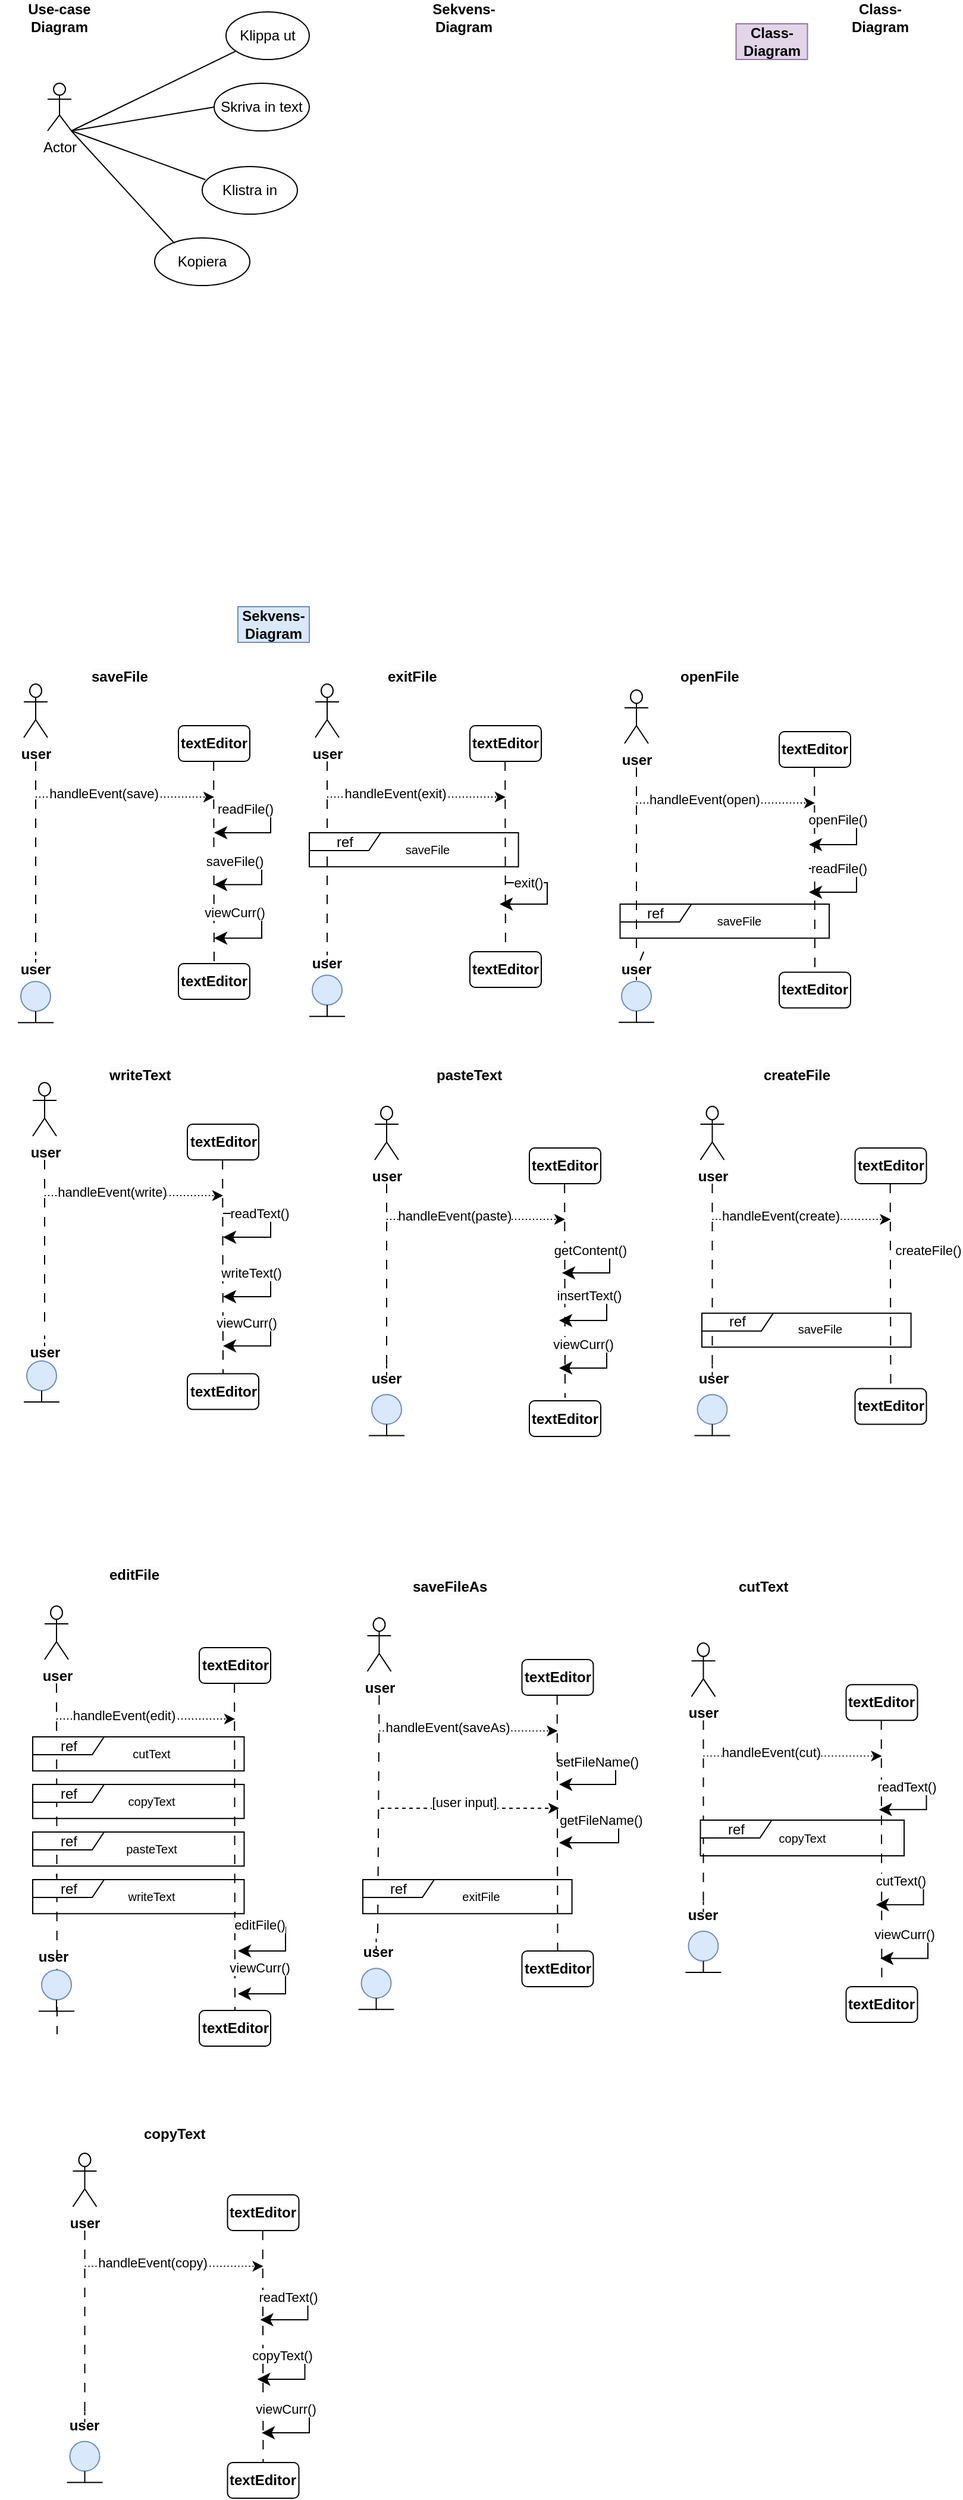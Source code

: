 <mxfile version="24.8.6">
  <diagram name="Sida-1" id="aEJ8TClAQQ043p-pL9k2">
    <mxGraphModel dx="1020" dy="604" grid="1" gridSize="10" guides="1" tooltips="1" connect="1" arrows="1" fold="1" page="1" pageScale="1" pageWidth="827" pageHeight="1169" math="0" shadow="0">
      <root>
        <mxCell id="0" />
        <mxCell id="1" parent="0" />
        <mxCell id="JDxc8rM6WF3rHRi5hyL5-1" value="&lt;b&gt;Use-case Diagram&lt;/b&gt;" style="text;html=1;align=center;verticalAlign=middle;whiteSpace=wrap;rounded=0;" parent="1" vertex="1">
          <mxGeometry x="30" y="10" width="60" height="30" as="geometry" />
        </mxCell>
        <mxCell id="JDxc8rM6WF3rHRi5hyL5-2" value="Actor" style="shape=umlActor;verticalLabelPosition=bottom;verticalAlign=top;html=1;outlineConnect=0;" parent="1" vertex="1">
          <mxGeometry x="50" y="80" width="20" height="40" as="geometry" />
        </mxCell>
        <mxCell id="JDxc8rM6WF3rHRi5hyL5-3" value="Klippa ut" style="ellipse;whiteSpace=wrap;html=1;" parent="1" vertex="1">
          <mxGeometry x="200" y="20" width="70" height="40" as="geometry" />
        </mxCell>
        <mxCell id="JDxc8rM6WF3rHRi5hyL5-4" value="Skriva in text" style="ellipse;whiteSpace=wrap;html=1;" parent="1" vertex="1">
          <mxGeometry x="190" y="80" width="80" height="40" as="geometry" />
        </mxCell>
        <mxCell id="JDxc8rM6WF3rHRi5hyL5-6" value="Kopiera" style="ellipse;whiteSpace=wrap;html=1;" parent="1" vertex="1">
          <mxGeometry x="140" y="210" width="80" height="40" as="geometry" />
        </mxCell>
        <mxCell id="JDxc8rM6WF3rHRi5hyL5-7" value="Klistra in" style="ellipse;whiteSpace=wrap;html=1;" parent="1" vertex="1">
          <mxGeometry x="180" y="150" width="80" height="40" as="geometry" />
        </mxCell>
        <mxCell id="JDxc8rM6WF3rHRi5hyL5-8" value="" style="endArrow=none;html=1;rounded=0;exitX=1;exitY=1;exitDx=0;exitDy=0;exitPerimeter=0;" parent="1" source="JDxc8rM6WF3rHRi5hyL5-2" target="JDxc8rM6WF3rHRi5hyL5-3" edge="1">
          <mxGeometry width="50" height="50" relative="1" as="geometry">
            <mxPoint x="380" y="280" as="sourcePoint" />
            <mxPoint x="430" y="230" as="targetPoint" />
          </mxGeometry>
        </mxCell>
        <mxCell id="JDxc8rM6WF3rHRi5hyL5-9" value="" style="endArrow=none;html=1;rounded=0;exitX=1;exitY=1;exitDx=0;exitDy=0;exitPerimeter=0;entryX=0;entryY=0.5;entryDx=0;entryDy=0;" parent="1" source="JDxc8rM6WF3rHRi5hyL5-2" target="JDxc8rM6WF3rHRi5hyL5-4" edge="1">
          <mxGeometry width="50" height="50" relative="1" as="geometry">
            <mxPoint x="80" y="130" as="sourcePoint" />
            <mxPoint x="223" y="101" as="targetPoint" />
          </mxGeometry>
        </mxCell>
        <mxCell id="JDxc8rM6WF3rHRi5hyL5-10" value="" style="endArrow=none;html=1;rounded=0;entryX=0.033;entryY=0.275;entryDx=0;entryDy=0;entryPerimeter=0;" parent="1" target="JDxc8rM6WF3rHRi5hyL5-7" edge="1">
          <mxGeometry width="50" height="50" relative="1" as="geometry">
            <mxPoint x="70" y="120" as="sourcePoint" />
            <mxPoint x="230" y="200" as="targetPoint" />
          </mxGeometry>
        </mxCell>
        <mxCell id="JDxc8rM6WF3rHRi5hyL5-11" value="" style="endArrow=none;html=1;rounded=0;entryX=0.208;entryY=0.113;entryDx=0;entryDy=0;entryPerimeter=0;" parent="1" target="JDxc8rM6WF3rHRi5hyL5-6" edge="1">
          <mxGeometry width="50" height="50" relative="1" as="geometry">
            <mxPoint x="70" y="120" as="sourcePoint" />
            <mxPoint x="214" y="312" as="targetPoint" />
          </mxGeometry>
        </mxCell>
        <mxCell id="JDxc8rM6WF3rHRi5hyL5-14" value="&lt;b&gt;Class-Diagram&lt;/b&gt;" style="text;html=1;align=center;verticalAlign=middle;whiteSpace=wrap;rounded=0;" parent="1" vertex="1">
          <mxGeometry x="720" y="10" width="60" height="30" as="geometry" />
        </mxCell>
        <mxCell id="JDxc8rM6WF3rHRi5hyL5-15" value="&lt;b&gt;Sekvens-Diagram&lt;/b&gt;" style="text;html=1;align=center;verticalAlign=middle;whiteSpace=wrap;rounded=0;" parent="1" vertex="1">
          <mxGeometry x="370" y="10" width="60" height="30" as="geometry" />
        </mxCell>
        <mxCell id="wFDXV37nP9_1kI2Ee2_L-1" value="&lt;b&gt;Class-Diagram&lt;/b&gt;" style="text;html=1;align=center;verticalAlign=middle;whiteSpace=wrap;rounded=0;fillColor=#e1d5e7;strokeColor=#9673a6;" vertex="1" parent="1">
          <mxGeometry x="628.75" y="30" width="60" height="30" as="geometry" />
        </mxCell>
        <mxCell id="wFDXV37nP9_1kI2Ee2_L-2" value="&lt;b&gt;Sekvens-Diagram&lt;/b&gt;" style="text;html=1;align=center;verticalAlign=middle;whiteSpace=wrap;rounded=0;fillColor=#dae8fc;strokeColor=#6c8ebf;" vertex="1" parent="1">
          <mxGeometry x="210" y="520" width="60" height="30" as="geometry" />
        </mxCell>
        <mxCell id="wFDXV37nP9_1kI2Ee2_L-3" value="&lt;span style=&quot;caret-color: rgb(0, 0, 0); color: rgb(0, 0, 0); font-family: Helvetica; font-size: 12.0px; font-style: normal; font-variant-caps: normal; letter-spacing: normal; text-align: center; text-indent: 0px; text-transform: none; white-space: normal; word-spacing: 0px; -webkit-text-stroke-width: 0px; background-color: rgb(251, 251, 251); text-decoration: none; float: none; display: inline !important;&quot;&gt;&lt;b&gt;saveFile&lt;/b&gt;&lt;/span&gt;" style="text;whiteSpace=wrap;html=1;" vertex="1" parent="1">
          <mxGeometry x="85" y="565" width="90" height="40" as="geometry" />
        </mxCell>
        <mxCell id="wFDXV37nP9_1kI2Ee2_L-4" value="user" style="shape=umlActor;verticalLabelPosition=bottom;verticalAlign=top;html=1;fontStyle=1" vertex="1" parent="1">
          <mxGeometry x="30" y="585" width="20" height="45" as="geometry" />
        </mxCell>
        <mxCell id="wFDXV37nP9_1kI2Ee2_L-5" value="" style="endArrow=none;html=1;rounded=0;dashed=1;" edge="1" parent="1" source="wFDXV37nP9_1kI2Ee2_L-8">
          <mxGeometry relative="1" as="geometry">
            <mxPoint x="40" y="670" as="sourcePoint" />
            <mxPoint x="40" y="820" as="targetPoint" />
          </mxGeometry>
        </mxCell>
        <mxCell id="wFDXV37nP9_1kI2Ee2_L-6" value="" style="ellipse;whiteSpace=wrap;html=1;aspect=fixed;fillColor=#dae8fc;strokeColor=#6c8ebf;" vertex="1" parent="1">
          <mxGeometry x="27.5" y="835" width="25" height="25" as="geometry" />
        </mxCell>
        <mxCell id="wFDXV37nP9_1kI2Ee2_L-7" value="" style="endArrow=none;html=1;rounded=0;dashed=1;dashPattern=8 8;" edge="1" parent="1" target="wFDXV37nP9_1kI2Ee2_L-8">
          <mxGeometry relative="1" as="geometry">
            <mxPoint x="40" y="650" as="sourcePoint" />
            <mxPoint x="40" y="820" as="targetPoint" />
          </mxGeometry>
        </mxCell>
        <mxCell id="wFDXV37nP9_1kI2Ee2_L-8" value="user" style="text;html=1;align=center;verticalAlign=middle;whiteSpace=wrap;rounded=0;fontStyle=1" vertex="1" parent="1">
          <mxGeometry x="10" y="810" width="60" height="30" as="geometry" />
        </mxCell>
        <mxCell id="wFDXV37nP9_1kI2Ee2_L-9" value="" style="endArrow=none;html=1;rounded=0;entryX=0.5;entryY=1;entryDx=0;entryDy=0;" edge="1" parent="1" target="wFDXV37nP9_1kI2Ee2_L-6">
          <mxGeometry width="50" height="50" relative="1" as="geometry">
            <mxPoint x="40" y="870" as="sourcePoint" />
            <mxPoint x="400" y="720" as="targetPoint" />
          </mxGeometry>
        </mxCell>
        <mxCell id="wFDXV37nP9_1kI2Ee2_L-10" value="" style="endArrow=none;html=1;rounded=0;" edge="1" parent="1">
          <mxGeometry width="50" height="50" relative="1" as="geometry">
            <mxPoint x="25" y="869.58" as="sourcePoint" />
            <mxPoint x="55" y="869.58" as="targetPoint" />
          </mxGeometry>
        </mxCell>
        <mxCell id="wFDXV37nP9_1kI2Ee2_L-11" value="" style="endArrow=classic;html=1;rounded=0;dashed=1;dashPattern=1 2;fontStyle=0" edge="1" parent="1">
          <mxGeometry width="50" height="50" relative="1" as="geometry">
            <mxPoint x="40" y="680" as="sourcePoint" />
            <mxPoint x="190" y="680" as="targetPoint" />
          </mxGeometry>
        </mxCell>
        <mxCell id="wFDXV37nP9_1kI2Ee2_L-12" value="handleEvent(save)" style="edgeLabel;html=1;align=center;verticalAlign=middle;resizable=0;points=[];" vertex="1" connectable="0" parent="wFDXV37nP9_1kI2Ee2_L-11">
          <mxGeometry x="-0.244" y="3" relative="1" as="geometry">
            <mxPoint as="offset" />
          </mxGeometry>
        </mxCell>
        <mxCell id="wFDXV37nP9_1kI2Ee2_L-13" value="&lt;b&gt;textEditor&lt;/b&gt;" style="rounded=1;whiteSpace=wrap;html=1;" vertex="1" parent="1">
          <mxGeometry x="160" y="620" width="60" height="30" as="geometry" />
        </mxCell>
        <mxCell id="wFDXV37nP9_1kI2Ee2_L-14" value="" style="endArrow=none;html=1;rounded=0;dashed=1;dashPattern=8 8;" edge="1" parent="1">
          <mxGeometry relative="1" as="geometry">
            <mxPoint x="189.58" y="650" as="sourcePoint" />
            <mxPoint x="190" y="830" as="targetPoint" />
          </mxGeometry>
        </mxCell>
        <mxCell id="wFDXV37nP9_1kI2Ee2_L-15" value="&lt;b&gt;textEditor&lt;/b&gt;" style="rounded=1;whiteSpace=wrap;html=1;" vertex="1" parent="1">
          <mxGeometry x="160" y="820" width="60" height="30" as="geometry" />
        </mxCell>
        <mxCell id="wFDXV37nP9_1kI2Ee2_L-16" value="" style="edgeStyle=elbowEdgeStyle;elbow=horizontal;endArrow=classic;html=1;curved=0;rounded=0;endSize=8;startSize=8;verticalAlign=bottom;horizontal=1;" edge="1" parent="1">
          <mxGeometry width="50" height="50" relative="1" as="geometry">
            <mxPoint x="190" y="733.57" as="sourcePoint" />
            <mxPoint x="190" y="753.57" as="targetPoint" />
            <Array as="points">
              <mxPoint x="230" y="733.57" />
            </Array>
          </mxGeometry>
        </mxCell>
        <mxCell id="wFDXV37nP9_1kI2Ee2_L-17" value="saveFile()" style="edgeLabel;html=1;align=center;verticalAlign=middle;resizable=0;points=[];" vertex="1" connectable="0" parent="wFDXV37nP9_1kI2Ee2_L-16">
          <mxGeometry x="-0.663" relative="1" as="geometry">
            <mxPoint as="offset" />
          </mxGeometry>
        </mxCell>
        <mxCell id="wFDXV37nP9_1kI2Ee2_L-18" value="" style="edgeStyle=elbowEdgeStyle;elbow=horizontal;endArrow=classic;html=1;curved=0;rounded=0;endSize=8;startSize=8;verticalAlign=bottom;horizontal=1;" edge="1" parent="1">
          <mxGeometry width="50" height="50" relative="1" as="geometry">
            <mxPoint x="190" y="778.57" as="sourcePoint" />
            <mxPoint x="190" y="798.57" as="targetPoint" />
            <Array as="points">
              <mxPoint x="230" y="778.57" />
            </Array>
          </mxGeometry>
        </mxCell>
        <mxCell id="wFDXV37nP9_1kI2Ee2_L-19" value="viewCurr()" style="edgeLabel;html=1;align=center;verticalAlign=middle;resizable=0;points=[];" vertex="1" connectable="0" parent="wFDXV37nP9_1kI2Ee2_L-18">
          <mxGeometry x="-0.663" y="2" relative="1" as="geometry">
            <mxPoint as="offset" />
          </mxGeometry>
        </mxCell>
        <mxCell id="wFDXV37nP9_1kI2Ee2_L-20" value="&lt;span style=&quot;caret-color: rgb(0, 0, 0); color: rgb(0, 0, 0); font-family: Helvetica; font-size: 12.0px; font-style: normal; font-variant-caps: normal; letter-spacing: normal; text-align: center; text-indent: 0px; text-transform: none; white-space: normal; word-spacing: 0px; -webkit-text-stroke-width: 0px; background-color: rgb(251, 251, 251); text-decoration: none; float: none; display: inline !important;&quot;&gt;exitFile&lt;/span&gt;" style="text;whiteSpace=wrap;html=1;fontStyle=1" vertex="1" parent="1">
          <mxGeometry x="334" y="565" width="80" height="40" as="geometry" />
        </mxCell>
        <mxCell id="wFDXV37nP9_1kI2Ee2_L-21" value="user" style="shape=umlActor;verticalLabelPosition=bottom;verticalAlign=top;html=1;fontStyle=1" vertex="1" parent="1">
          <mxGeometry x="275" y="585" width="20" height="45" as="geometry" />
        </mxCell>
        <mxCell id="wFDXV37nP9_1kI2Ee2_L-22" value="" style="endArrow=none;html=1;rounded=0;dashed=1;" edge="1" parent="1">
          <mxGeometry relative="1" as="geometry">
            <mxPoint x="285" y="810" as="sourcePoint" />
            <mxPoint x="285" y="820" as="targetPoint" />
          </mxGeometry>
        </mxCell>
        <mxCell id="wFDXV37nP9_1kI2Ee2_L-23" value="" style="ellipse;whiteSpace=wrap;html=1;aspect=fixed;fillColor=#dae8fc;strokeColor=#6c8ebf;" vertex="1" parent="1">
          <mxGeometry x="272.5" y="829.79" width="25" height="25" as="geometry" />
        </mxCell>
        <mxCell id="wFDXV37nP9_1kI2Ee2_L-24" value="" style="endArrow=none;html=1;rounded=0;dashed=1;dashPattern=8 8;" edge="1" parent="1">
          <mxGeometry relative="1" as="geometry">
            <mxPoint x="285" y="650" as="sourcePoint" />
            <mxPoint x="285" y="810" as="targetPoint" />
          </mxGeometry>
        </mxCell>
        <mxCell id="wFDXV37nP9_1kI2Ee2_L-25" value="" style="endArrow=none;html=1;rounded=0;entryX=0.5;entryY=1;entryDx=0;entryDy=0;" edge="1" parent="1" target="wFDXV37nP9_1kI2Ee2_L-23">
          <mxGeometry width="50" height="50" relative="1" as="geometry">
            <mxPoint x="285" y="864.79" as="sourcePoint" />
            <mxPoint x="645" y="714.79" as="targetPoint" />
          </mxGeometry>
        </mxCell>
        <mxCell id="wFDXV37nP9_1kI2Ee2_L-26" value="" style="endArrow=none;html=1;rounded=0;" edge="1" parent="1">
          <mxGeometry width="50" height="50" relative="1" as="geometry">
            <mxPoint x="270" y="864.37" as="sourcePoint" />
            <mxPoint x="300" y="864.37" as="targetPoint" />
          </mxGeometry>
        </mxCell>
        <mxCell id="wFDXV37nP9_1kI2Ee2_L-27" value="" style="endArrow=classic;html=1;rounded=0;dashed=1;dashPattern=1 2;fontStyle=0" edge="1" parent="1">
          <mxGeometry width="50" height="50" relative="1" as="geometry">
            <mxPoint x="285" y="680" as="sourcePoint" />
            <mxPoint x="435" y="680" as="targetPoint" />
          </mxGeometry>
        </mxCell>
        <mxCell id="wFDXV37nP9_1kI2Ee2_L-28" value="handleEvent(exit)" style="edgeLabel;html=1;align=center;verticalAlign=middle;resizable=0;points=[];" vertex="1" connectable="0" parent="wFDXV37nP9_1kI2Ee2_L-27">
          <mxGeometry x="-0.244" y="3" relative="1" as="geometry">
            <mxPoint as="offset" />
          </mxGeometry>
        </mxCell>
        <mxCell id="wFDXV37nP9_1kI2Ee2_L-29" value="&lt;b&gt;textEditor&lt;/b&gt;" style="rounded=1;whiteSpace=wrap;html=1;" vertex="1" parent="1">
          <mxGeometry x="405" y="620" width="60" height="30" as="geometry" />
        </mxCell>
        <mxCell id="wFDXV37nP9_1kI2Ee2_L-30" value="" style="endArrow=none;html=1;rounded=0;dashed=1;dashPattern=8 8;" edge="1" parent="1">
          <mxGeometry relative="1" as="geometry">
            <mxPoint x="434.58" y="650" as="sourcePoint" />
            <mxPoint x="435" y="830" as="targetPoint" />
          </mxGeometry>
        </mxCell>
        <mxCell id="wFDXV37nP9_1kI2Ee2_L-31" value="&lt;b&gt;textEditor&lt;/b&gt;" style="rounded=1;whiteSpace=wrap;html=1;" vertex="1" parent="1">
          <mxGeometry x="405" y="810" width="60" height="30" as="geometry" />
        </mxCell>
        <mxCell id="wFDXV37nP9_1kI2Ee2_L-32" value="" style="edgeStyle=elbowEdgeStyle;elbow=horizontal;endArrow=classic;html=1;curved=0;rounded=0;endSize=8;startSize=8;verticalAlign=bottom;horizontal=1;exitX=0.724;exitY=1.05;exitDx=0;exitDy=0;exitPerimeter=0;" edge="1" parent="1" source="wFDXV37nP9_1kI2Ee2_L-97">
          <mxGeometry width="50" height="50" relative="1" as="geometry">
            <mxPoint x="430" y="790" as="sourcePoint" />
            <mxPoint x="430" y="770" as="targetPoint" />
            <Array as="points">
              <mxPoint x="470" y="790" />
            </Array>
          </mxGeometry>
        </mxCell>
        <mxCell id="wFDXV37nP9_1kI2Ee2_L-33" value="exit()" style="edgeLabel;html=1;align=center;verticalAlign=middle;resizable=0;points=[];" vertex="1" connectable="0" parent="wFDXV37nP9_1kI2Ee2_L-32">
          <mxGeometry x="-0.597" relative="1" as="geometry">
            <mxPoint as="offset" />
          </mxGeometry>
        </mxCell>
        <mxCell id="wFDXV37nP9_1kI2Ee2_L-34" value="&lt;span style=&quot;caret-color: rgb(0, 0, 0); color: rgb(0, 0, 0); font-family: Helvetica; font-size: 12.0px; font-style: normal; font-variant-caps: normal; letter-spacing: normal; text-align: center; text-indent: 0px; text-transform: none; white-space: normal; word-spacing: 0px; -webkit-text-stroke-width: 0px; background-color: rgb(251, 251, 251); text-decoration: none; float: none; display: inline !important;&quot;&gt;writeText&lt;/span&gt;" style="text;whiteSpace=wrap;html=1;fontStyle=1" vertex="1" parent="1">
          <mxGeometry x="100" y="900" width="80" height="40" as="geometry" />
        </mxCell>
        <mxCell id="wFDXV37nP9_1kI2Ee2_L-35" value="user" style="shape=umlActor;verticalLabelPosition=bottom;verticalAlign=top;html=1;fontStyle=1" vertex="1" parent="1">
          <mxGeometry x="37.5" y="920" width="20" height="45" as="geometry" />
        </mxCell>
        <mxCell id="wFDXV37nP9_1kI2Ee2_L-36" value="" style="endArrow=none;html=1;rounded=0;dashed=1;" edge="1" parent="1">
          <mxGeometry relative="1" as="geometry">
            <mxPoint x="47.5" y="1132.57" as="sourcePoint" />
            <mxPoint x="47.5" y="1142.57" as="targetPoint" />
          </mxGeometry>
        </mxCell>
        <mxCell id="wFDXV37nP9_1kI2Ee2_L-37" value="" style="endArrow=none;html=1;rounded=0;dashed=1;dashPattern=8 8;" edge="1" parent="1" target="wFDXV37nP9_1kI2Ee2_L-91">
          <mxGeometry relative="1" as="geometry">
            <mxPoint x="47.5" y="985" as="sourcePoint" />
            <mxPoint x="47.5" y="1220" as="targetPoint" />
          </mxGeometry>
        </mxCell>
        <mxCell id="wFDXV37nP9_1kI2Ee2_L-38" value="" style="endArrow=classic;html=1;rounded=0;dashed=1;dashPattern=1 2;fontStyle=0" edge="1" parent="1">
          <mxGeometry width="50" height="50" relative="1" as="geometry">
            <mxPoint x="47.5" y="1015" as="sourcePoint" />
            <mxPoint x="197.5" y="1015" as="targetPoint" />
          </mxGeometry>
        </mxCell>
        <mxCell id="wFDXV37nP9_1kI2Ee2_L-39" value="handleEvent(write)" style="edgeLabel;html=1;align=center;verticalAlign=middle;resizable=0;points=[];fontSize=11;" vertex="1" connectable="0" parent="wFDXV37nP9_1kI2Ee2_L-38">
          <mxGeometry x="-0.244" y="3" relative="1" as="geometry">
            <mxPoint as="offset" />
          </mxGeometry>
        </mxCell>
        <mxCell id="wFDXV37nP9_1kI2Ee2_L-40" value="&lt;b&gt;textEditor&lt;/b&gt;" style="rounded=1;whiteSpace=wrap;html=1;" vertex="1" parent="1">
          <mxGeometry x="167.5" y="955" width="60" height="30" as="geometry" />
        </mxCell>
        <mxCell id="wFDXV37nP9_1kI2Ee2_L-41" value="" style="endArrow=none;html=1;rounded=0;dashed=1;dashPattern=8 8;entryX=0.5;entryY=0;entryDx=0;entryDy=0;" edge="1" parent="1" target="wFDXV37nP9_1kI2Ee2_L-42">
          <mxGeometry relative="1" as="geometry">
            <mxPoint x="197.08" y="985" as="sourcePoint" />
            <mxPoint x="197.5" y="1165" as="targetPoint" />
          </mxGeometry>
        </mxCell>
        <mxCell id="wFDXV37nP9_1kI2Ee2_L-42" value="&lt;b&gt;textEditor&lt;/b&gt;" style="rounded=1;whiteSpace=wrap;html=1;" vertex="1" parent="1">
          <mxGeometry x="167.5" y="1164.8" width="60" height="30" as="geometry" />
        </mxCell>
        <mxCell id="wFDXV37nP9_1kI2Ee2_L-43" value="" style="edgeStyle=elbowEdgeStyle;elbow=horizontal;endArrow=classic;html=1;curved=0;rounded=0;endSize=8;startSize=8;verticalAlign=bottom;horizontal=1;" edge="1" parent="1">
          <mxGeometry width="50" height="50" relative="1" as="geometry">
            <mxPoint x="197.5" y="1030" as="sourcePoint" />
            <mxPoint x="197.5" y="1050" as="targetPoint" />
            <Array as="points">
              <mxPoint x="237.5" y="1030" />
            </Array>
          </mxGeometry>
        </mxCell>
        <mxCell id="wFDXV37nP9_1kI2Ee2_L-44" value="readText()" style="edgeLabel;html=1;align=center;verticalAlign=middle;resizable=0;points=[];" vertex="1" connectable="0" parent="wFDXV37nP9_1kI2Ee2_L-43">
          <mxGeometry x="-0.4" relative="1" as="geometry">
            <mxPoint as="offset" />
          </mxGeometry>
        </mxCell>
        <mxCell id="wFDXV37nP9_1kI2Ee2_L-45" value="" style="edgeStyle=elbowEdgeStyle;elbow=horizontal;endArrow=classic;html=1;curved=0;rounded=0;endSize=8;startSize=8;verticalAlign=bottom;horizontal=1;" edge="1" parent="1">
          <mxGeometry width="50" height="50" relative="1" as="geometry">
            <mxPoint x="197.5" y="1121.43" as="sourcePoint" />
            <mxPoint x="197.5" y="1141.43" as="targetPoint" />
            <Array as="points">
              <mxPoint x="237.5" y="1121.43" />
            </Array>
          </mxGeometry>
        </mxCell>
        <mxCell id="wFDXV37nP9_1kI2Ee2_L-46" value="viewCurr()" style="edgeLabel;html=1;align=center;verticalAlign=middle;resizable=0;points=[];" vertex="1" connectable="0" parent="wFDXV37nP9_1kI2Ee2_L-45">
          <mxGeometry x="-0.621" relative="1" as="geometry">
            <mxPoint as="offset" />
          </mxGeometry>
        </mxCell>
        <mxCell id="wFDXV37nP9_1kI2Ee2_L-47" value="" style="ellipse;whiteSpace=wrap;html=1;aspect=fixed;fillColor=#dae8fc;strokeColor=#6c8ebf;" vertex="1" parent="1">
          <mxGeometry x="32.5" y="1153.94" width="25" height="25" as="geometry" />
        </mxCell>
        <mxCell id="wFDXV37nP9_1kI2Ee2_L-48" value="" style="endArrow=none;html=1;rounded=0;entryX=0.5;entryY=1;entryDx=0;entryDy=0;" edge="1" parent="1" target="wFDXV37nP9_1kI2Ee2_L-47">
          <mxGeometry width="50" height="50" relative="1" as="geometry">
            <mxPoint x="45" y="1188.94" as="sourcePoint" />
            <mxPoint x="405" y="1038.94" as="targetPoint" />
          </mxGeometry>
        </mxCell>
        <mxCell id="wFDXV37nP9_1kI2Ee2_L-49" value="" style="endArrow=none;html=1;rounded=0;" edge="1" parent="1">
          <mxGeometry width="50" height="50" relative="1" as="geometry">
            <mxPoint x="30" y="1188.52" as="sourcePoint" />
            <mxPoint x="60" y="1188.52" as="targetPoint" />
          </mxGeometry>
        </mxCell>
        <mxCell id="wFDXV37nP9_1kI2Ee2_L-50" value="&lt;span style=&quot;caret-color: rgb(0, 0, 0); color: rgb(0, 0, 0); font-family: Helvetica; font-size: 12.0px; font-style: normal; font-variant-caps: normal; letter-spacing: normal; text-align: center; text-indent: 0px; text-transform: none; white-space: normal; word-spacing: 0px; -webkit-text-stroke-width: 0px; background-color: rgb(251, 251, 251); text-decoration: none; float: none; display: inline !important;&quot;&gt;&lt;b&gt;pasteText&lt;/b&gt;&lt;/span&gt;" style="text;whiteSpace=wrap;html=1;" vertex="1" parent="1">
          <mxGeometry x="375" y="900" width="90" height="40" as="geometry" />
        </mxCell>
        <mxCell id="wFDXV37nP9_1kI2Ee2_L-51" value="user" style="shape=umlActor;verticalLabelPosition=bottom;verticalAlign=top;html=1;fontStyle=1" vertex="1" parent="1">
          <mxGeometry x="325" y="940" width="20" height="45" as="geometry" />
        </mxCell>
        <mxCell id="wFDXV37nP9_1kI2Ee2_L-52" value="" style="endArrow=none;html=1;rounded=0;dashed=1;" edge="1" parent="1">
          <mxGeometry relative="1" as="geometry">
            <mxPoint x="335" y="1157.23" as="sourcePoint" />
            <mxPoint x="335" y="1167.23" as="targetPoint" />
          </mxGeometry>
        </mxCell>
        <mxCell id="wFDXV37nP9_1kI2Ee2_L-53" value="" style="ellipse;whiteSpace=wrap;html=1;aspect=fixed;fillColor=#dae8fc;strokeColor=#6c8ebf;" vertex="1" parent="1">
          <mxGeometry x="322.5" y="1182.23" width="25" height="25" as="geometry" />
        </mxCell>
        <mxCell id="wFDXV37nP9_1kI2Ee2_L-54" value="" style="endArrow=none;html=1;rounded=0;dashed=1;dashPattern=8 8;" edge="1" parent="1">
          <mxGeometry relative="1" as="geometry">
            <mxPoint x="335" y="1005" as="sourcePoint" />
            <mxPoint x="335" y="1165" as="targetPoint" />
          </mxGeometry>
        </mxCell>
        <mxCell id="wFDXV37nP9_1kI2Ee2_L-55" value="" style="endArrow=none;html=1;rounded=0;entryX=0.5;entryY=1;entryDx=0;entryDy=0;" edge="1" parent="1" target="wFDXV37nP9_1kI2Ee2_L-53">
          <mxGeometry width="50" height="50" relative="1" as="geometry">
            <mxPoint x="335" y="1217.23" as="sourcePoint" />
            <mxPoint x="695" y="1067.23" as="targetPoint" />
          </mxGeometry>
        </mxCell>
        <mxCell id="wFDXV37nP9_1kI2Ee2_L-56" value="" style="endArrow=none;html=1;rounded=0;" edge="1" parent="1">
          <mxGeometry width="50" height="50" relative="1" as="geometry">
            <mxPoint x="320" y="1216.81" as="sourcePoint" />
            <mxPoint x="350" y="1216.81" as="targetPoint" />
          </mxGeometry>
        </mxCell>
        <mxCell id="wFDXV37nP9_1kI2Ee2_L-57" value="" style="endArrow=classic;html=1;rounded=0;dashed=1;dashPattern=1 2;fontStyle=0" edge="1" parent="1">
          <mxGeometry width="50" height="50" relative="1" as="geometry">
            <mxPoint x="335" y="1035" as="sourcePoint" />
            <mxPoint x="485" y="1035" as="targetPoint" />
          </mxGeometry>
        </mxCell>
        <mxCell id="wFDXV37nP9_1kI2Ee2_L-58" value="handleEvent(paste)" style="edgeLabel;html=1;align=center;verticalAlign=middle;resizable=0;points=[];" vertex="1" connectable="0" parent="wFDXV37nP9_1kI2Ee2_L-57">
          <mxGeometry x="-0.244" y="3" relative="1" as="geometry">
            <mxPoint as="offset" />
          </mxGeometry>
        </mxCell>
        <mxCell id="wFDXV37nP9_1kI2Ee2_L-59" value="&lt;b&gt;textEditor&lt;/b&gt;" style="rounded=1;whiteSpace=wrap;html=1;" vertex="1" parent="1">
          <mxGeometry x="455" y="975" width="60" height="30" as="geometry" />
        </mxCell>
        <mxCell id="wFDXV37nP9_1kI2Ee2_L-60" value="" style="endArrow=none;html=1;rounded=0;dashed=1;dashPattern=8 8;" edge="1" parent="1">
          <mxGeometry relative="1" as="geometry">
            <mxPoint x="484.58" y="1005" as="sourcePoint" />
            <mxPoint x="485" y="1185" as="targetPoint" />
          </mxGeometry>
        </mxCell>
        <mxCell id="wFDXV37nP9_1kI2Ee2_L-61" value="&lt;b&gt;textEditor&lt;/b&gt;" style="rounded=1;whiteSpace=wrap;html=1;" vertex="1" parent="1">
          <mxGeometry x="455" y="1187.5" width="60" height="30" as="geometry" />
        </mxCell>
        <mxCell id="wFDXV37nP9_1kI2Ee2_L-62" value="" style="edgeStyle=elbowEdgeStyle;elbow=horizontal;endArrow=classic;html=1;curved=0;rounded=0;endSize=8;startSize=8;verticalAlign=bottom;horizontal=1;" edge="1" parent="1">
          <mxGeometry width="50" height="50" relative="1" as="geometry">
            <mxPoint x="480" y="1100" as="sourcePoint" />
            <mxPoint x="480" y="1120" as="targetPoint" />
            <Array as="points">
              <mxPoint x="520" y="1100" />
            </Array>
          </mxGeometry>
        </mxCell>
        <mxCell id="wFDXV37nP9_1kI2Ee2_L-63" value="insertText()" style="edgeLabel;html=1;align=center;verticalAlign=middle;resizable=0;points=[];" vertex="1" connectable="0" parent="wFDXV37nP9_1kI2Ee2_L-62">
          <mxGeometry x="-0.497" y="1" relative="1" as="geometry">
            <mxPoint as="offset" />
          </mxGeometry>
        </mxCell>
        <mxCell id="wFDXV37nP9_1kI2Ee2_L-64" value="" style="edgeStyle=elbowEdgeStyle;elbow=horizontal;endArrow=classic;html=1;curved=0;rounded=0;endSize=8;startSize=8;verticalAlign=bottom;horizontal=1;" edge="1" parent="1">
          <mxGeometry width="50" height="50" relative="1" as="geometry">
            <mxPoint x="480" y="1140" as="sourcePoint" />
            <mxPoint x="480" y="1160" as="targetPoint" />
            <Array as="points">
              <mxPoint x="520" y="1140" />
            </Array>
          </mxGeometry>
        </mxCell>
        <mxCell id="wFDXV37nP9_1kI2Ee2_L-65" value="viewCurr()" style="edgeLabel;html=1;align=center;verticalAlign=middle;resizable=0;points=[];" vertex="1" connectable="0" parent="wFDXV37nP9_1kI2Ee2_L-64">
          <mxGeometry x="-0.6" relative="1" as="geometry">
            <mxPoint as="offset" />
          </mxGeometry>
        </mxCell>
        <mxCell id="wFDXV37nP9_1kI2Ee2_L-66" value="&lt;span style=&quot;caret-color: rgb(0, 0, 0); color: rgb(0, 0, 0); font-family: Helvetica; font-size: 12.0px; font-style: normal; font-variant-caps: normal; letter-spacing: normal; text-align: center; text-indent: 0px; text-transform: none; white-space: normal; word-spacing: 0px; -webkit-text-stroke-width: 0px; background-color: rgb(251, 251, 251); text-decoration: none; float: none; display: inline !important;&quot;&gt;&lt;b&gt;editFile&lt;/b&gt;&lt;/span&gt;" style="text;whiteSpace=wrap;html=1;" vertex="1" parent="1">
          <mxGeometry x="100" y="1320" width="90" height="40" as="geometry" />
        </mxCell>
        <mxCell id="wFDXV37nP9_1kI2Ee2_L-67" value="user" style="shape=umlActor;verticalLabelPosition=bottom;verticalAlign=top;html=1;fontStyle=1" vertex="1" parent="1">
          <mxGeometry x="47.5" y="1360" width="20" height="45" as="geometry" />
        </mxCell>
        <mxCell id="wFDXV37nP9_1kI2Ee2_L-68" value="" style="endArrow=none;html=1;rounded=0;dashed=1;" edge="1" parent="1">
          <mxGeometry relative="1" as="geometry">
            <mxPoint x="57.5" y="1585" as="sourcePoint" />
            <mxPoint x="57.5" y="1595" as="targetPoint" />
          </mxGeometry>
        </mxCell>
        <mxCell id="wFDXV37nP9_1kI2Ee2_L-69" value="" style="endArrow=none;html=1;rounded=0;dashed=1;dashPattern=8 8;" edge="1" parent="1">
          <mxGeometry relative="1" as="geometry">
            <mxPoint x="57.5" y="1425" as="sourcePoint" />
            <mxPoint x="58" y="1720" as="targetPoint" />
          </mxGeometry>
        </mxCell>
        <mxCell id="wFDXV37nP9_1kI2Ee2_L-70" value="" style="endArrow=classic;html=1;rounded=0;dashed=1;dashPattern=1 2;fontStyle=0" edge="1" parent="1">
          <mxGeometry width="50" height="50" relative="1" as="geometry">
            <mxPoint x="57.5" y="1455" as="sourcePoint" />
            <mxPoint x="207.5" y="1455" as="targetPoint" />
          </mxGeometry>
        </mxCell>
        <mxCell id="wFDXV37nP9_1kI2Ee2_L-71" value="handleEvent(edit)" style="edgeLabel;html=1;align=center;verticalAlign=middle;resizable=0;points=[];fontSize=11;" vertex="1" connectable="0" parent="wFDXV37nP9_1kI2Ee2_L-70">
          <mxGeometry x="-0.244" y="3" relative="1" as="geometry">
            <mxPoint as="offset" />
          </mxGeometry>
        </mxCell>
        <mxCell id="wFDXV37nP9_1kI2Ee2_L-72" value="&lt;b&gt;textEditor&lt;/b&gt;" style="rounded=1;whiteSpace=wrap;html=1;" vertex="1" parent="1">
          <mxGeometry x="177.5" y="1395" width="60" height="30" as="geometry" />
        </mxCell>
        <mxCell id="wFDXV37nP9_1kI2Ee2_L-73" value="" style="endArrow=none;html=1;rounded=0;dashed=1;dashPattern=8 8;entryX=0.5;entryY=0;entryDx=0;entryDy=0;" edge="1" parent="1" target="wFDXV37nP9_1kI2Ee2_L-74">
          <mxGeometry relative="1" as="geometry">
            <mxPoint x="207.08" y="1425" as="sourcePoint" />
            <mxPoint x="207.5" y="1605" as="targetPoint" />
          </mxGeometry>
        </mxCell>
        <mxCell id="wFDXV37nP9_1kI2Ee2_L-74" value="&lt;b&gt;textEditor&lt;/b&gt;" style="rounded=1;whiteSpace=wrap;html=1;" vertex="1" parent="1">
          <mxGeometry x="177.5" y="1700" width="60" height="30" as="geometry" />
        </mxCell>
        <mxCell id="wFDXV37nP9_1kI2Ee2_L-75" value="" style="ellipse;whiteSpace=wrap;html=1;aspect=fixed;fillColor=#dae8fc;strokeColor=#6c8ebf;" vertex="1" parent="1">
          <mxGeometry x="45" y="1666" width="25" height="25" as="geometry" />
        </mxCell>
        <mxCell id="wFDXV37nP9_1kI2Ee2_L-76" value="" style="endArrow=none;html=1;rounded=0;entryX=0.5;entryY=1;entryDx=0;entryDy=0;" edge="1" parent="1" target="wFDXV37nP9_1kI2Ee2_L-75">
          <mxGeometry width="50" height="50" relative="1" as="geometry">
            <mxPoint x="57.5" y="1701" as="sourcePoint" />
            <mxPoint x="417.5" y="1551" as="targetPoint" />
          </mxGeometry>
        </mxCell>
        <mxCell id="wFDXV37nP9_1kI2Ee2_L-77" value="" style="endArrow=none;html=1;rounded=0;" edge="1" parent="1">
          <mxGeometry width="50" height="50" relative="1" as="geometry">
            <mxPoint x="42.5" y="1700.58" as="sourcePoint" />
            <mxPoint x="72.5" y="1700.58" as="targetPoint" />
          </mxGeometry>
        </mxCell>
        <mxCell id="wFDXV37nP9_1kI2Ee2_L-78" value="" style=";movable=1;resizable=1;rotatable=1;deletable=1;editable=1;locked=0;connectable=1;" vertex="1" connectable="0" parent="1">
          <mxGeometry x="37.5" y="1470" width="230" height="40" as="geometry" />
        </mxCell>
        <mxCell id="wFDXV37nP9_1kI2Ee2_L-79" value="ref" style="shape=umlFrame;whiteSpace=wrap;html=1;pointerEvents=0;width=60;height=15;" vertex="1" parent="wFDXV37nP9_1kI2Ee2_L-78">
          <mxGeometry width="177.727" height="28.571" as="geometry" />
        </mxCell>
        <mxCell id="wFDXV37nP9_1kI2Ee2_L-80" value="cutText" style="text;html=1;align=center;verticalAlign=middle;resizable=0;points=[];autosize=1;strokeColor=none;fillColor=none;fontSize=10;" vertex="1" parent="wFDXV37nP9_1kI2Ee2_L-78">
          <mxGeometry x="69.996" y="-1.43" width="60" height="30" as="geometry" />
        </mxCell>
        <mxCell id="wFDXV37nP9_1kI2Ee2_L-81" value="" style=";movable=1;resizable=1;rotatable=1;deletable=1;editable=1;locked=0;connectable=1;" vertex="1" connectable="0" parent="1">
          <mxGeometry x="37.5" y="1510" width="230" height="40" as="geometry" />
        </mxCell>
        <mxCell id="wFDXV37nP9_1kI2Ee2_L-82" value="ref" style="shape=umlFrame;whiteSpace=wrap;html=1;pointerEvents=0;width=60;height=15;" vertex="1" parent="wFDXV37nP9_1kI2Ee2_L-81">
          <mxGeometry width="177.727" height="28.571" as="geometry" />
        </mxCell>
        <mxCell id="wFDXV37nP9_1kI2Ee2_L-83" value="copyText" style="text;html=1;align=center;verticalAlign=middle;resizable=0;points=[];autosize=1;strokeColor=none;fillColor=none;fontSize=10;" vertex="1" parent="wFDXV37nP9_1kI2Ee2_L-81">
          <mxGeometry x="64.996" y="-1.43" width="70" height="30" as="geometry" />
        </mxCell>
        <mxCell id="wFDXV37nP9_1kI2Ee2_L-84" value="" style=";movable=1;resizable=1;rotatable=1;deletable=1;editable=1;locked=0;connectable=1;" vertex="1" connectable="0" parent="1">
          <mxGeometry x="37.5" y="1550" width="230" height="40" as="geometry" />
        </mxCell>
        <mxCell id="wFDXV37nP9_1kI2Ee2_L-85" value="ref" style="shape=umlFrame;whiteSpace=wrap;html=1;pointerEvents=0;width=60;height=15;" vertex="1" parent="wFDXV37nP9_1kI2Ee2_L-84">
          <mxGeometry width="177.727" height="28.571" as="geometry" />
        </mxCell>
        <mxCell id="wFDXV37nP9_1kI2Ee2_L-86" value="pasteText" style="text;html=1;align=center;verticalAlign=middle;resizable=0;points=[];autosize=1;strokeColor=none;fillColor=none;fontSize=10;" vertex="1" parent="wFDXV37nP9_1kI2Ee2_L-84">
          <mxGeometry x="64.996" y="-1.43" width="70" height="30" as="geometry" />
        </mxCell>
        <mxCell id="wFDXV37nP9_1kI2Ee2_L-87" value="" style=";movable=1;resizable=1;rotatable=1;deletable=1;editable=1;locked=0;connectable=1;" vertex="1" connectable="0" parent="1">
          <mxGeometry x="37.5" y="1590" width="230" height="40" as="geometry" />
        </mxCell>
        <mxCell id="wFDXV37nP9_1kI2Ee2_L-88" value="ref" style="shape=umlFrame;whiteSpace=wrap;html=1;pointerEvents=0;width=60;height=15;" vertex="1" parent="wFDXV37nP9_1kI2Ee2_L-87">
          <mxGeometry width="177.727" height="28.571" as="geometry" />
        </mxCell>
        <mxCell id="wFDXV37nP9_1kI2Ee2_L-89" value="writeText" style="text;html=1;align=center;verticalAlign=middle;resizable=0;points=[];autosize=1;strokeColor=none;fillColor=none;fontSize=10;" vertex="1" parent="wFDXV37nP9_1kI2Ee2_L-87">
          <mxGeometry x="64.996" y="-1.43" width="70" height="30" as="geometry" />
        </mxCell>
        <mxCell id="wFDXV37nP9_1kI2Ee2_L-90" value="user" style="text;html=1;align=center;verticalAlign=middle;whiteSpace=wrap;rounded=0;fontStyle=1" vertex="1" parent="1">
          <mxGeometry x="305" y="1153.86" width="60" height="30" as="geometry" />
        </mxCell>
        <mxCell id="wFDXV37nP9_1kI2Ee2_L-91" value="user" style="text;html=1;align=center;verticalAlign=middle;whiteSpace=wrap;rounded=0;fontStyle=1" vertex="1" parent="1">
          <mxGeometry x="17.5" y="1126.57" width="60" height="41" as="geometry" />
        </mxCell>
        <mxCell id="wFDXV37nP9_1kI2Ee2_L-92" value="user" style="text;html=1;align=center;verticalAlign=middle;whiteSpace=wrap;rounded=0;fontStyle=1" vertex="1" parent="1">
          <mxGeometry x="25" y="1640" width="60" height="30" as="geometry" />
        </mxCell>
        <mxCell id="wFDXV37nP9_1kI2Ee2_L-93" value="" style="edgeStyle=elbowEdgeStyle;elbow=horizontal;endArrow=classic;html=1;curved=0;rounded=0;endSize=8;startSize=8;verticalAlign=bottom;horizontal=1;" edge="1" parent="1">
          <mxGeometry width="50" height="50" relative="1" as="geometry">
            <mxPoint x="210" y="1630" as="sourcePoint" />
            <mxPoint x="210" y="1650" as="targetPoint" />
            <Array as="points">
              <mxPoint x="250" y="1630" />
            </Array>
          </mxGeometry>
        </mxCell>
        <mxCell id="wFDXV37nP9_1kI2Ee2_L-94" value="editFile()" style="edgeLabel;html=1;align=center;verticalAlign=middle;resizable=0;points=[];" vertex="1" connectable="0" parent="wFDXV37nP9_1kI2Ee2_L-93">
          <mxGeometry x="-0.654" y="2" relative="1" as="geometry">
            <mxPoint as="offset" />
          </mxGeometry>
        </mxCell>
        <mxCell id="wFDXV37nP9_1kI2Ee2_L-95" value="user" style="text;html=1;align=center;verticalAlign=middle;whiteSpace=wrap;rounded=0;fontStyle=1" vertex="1" parent="1">
          <mxGeometry x="255" y="805" width="60" height="30" as="geometry" />
        </mxCell>
        <mxCell id="wFDXV37nP9_1kI2Ee2_L-96" value="&lt;span style=&quot;caret-color: rgb(0, 0, 0); color: rgb(0, 0, 0); font-family: Helvetica; font-size: 12.0px; font-style: normal; font-variant-caps: normal; letter-spacing: normal; text-align: center; text-indent: 0px; text-transform: none; white-space: normal; word-spacing: 0px; -webkit-text-stroke-width: 0px; background-color: rgb(251, 251, 251); text-decoration: none; float: none; display: inline !important;&quot;&gt;openFile&lt;/span&gt;" style="text;whiteSpace=wrap;html=1;fontStyle=1" vertex="1" parent="1">
          <mxGeometry x="580" y="565" width="90" height="40" as="geometry" />
        </mxCell>
        <mxCell id="wFDXV37nP9_1kI2Ee2_L-97" value="" style=";movable=1;resizable=1;rotatable=1;deletable=1;editable=1;locked=0;connectable=1;" vertex="1" connectable="0" parent="1">
          <mxGeometry x="270" y="710" width="227.5" height="40" as="geometry" />
        </mxCell>
        <mxCell id="wFDXV37nP9_1kI2Ee2_L-98" value="ref" style="shape=umlFrame;whiteSpace=wrap;html=1;pointerEvents=0;width=60;height=15;" vertex="1" parent="wFDXV37nP9_1kI2Ee2_L-97">
          <mxGeometry width="175.795" height="28.571" as="geometry" />
        </mxCell>
        <mxCell id="wFDXV37nP9_1kI2Ee2_L-99" value="saveFile" style="text;html=1;align=center;verticalAlign=middle;resizable=0;points=[];autosize=1;strokeColor=none;fillColor=none;fontSize=10;" vertex="1" parent="wFDXV37nP9_1kI2Ee2_L-97">
          <mxGeometry x="69.289" y="-1.43" width="60" height="30" as="geometry" />
        </mxCell>
        <mxCell id="wFDXV37nP9_1kI2Ee2_L-100" value="&lt;span style=&quot;caret-color: rgb(0, 0, 0); color: rgb(0, 0, 0); font-family: Helvetica; font-size: 12.0px; font-style: normal; font-variant-caps: normal; letter-spacing: normal; text-align: center; text-indent: 0px; text-transform: none; white-space: normal; word-spacing: 0px; -webkit-text-stroke-width: 0px; background-color: rgb(251, 251, 251); text-decoration: none; float: none; display: inline !important;&quot;&gt;createFile&lt;/span&gt;" style="text;whiteSpace=wrap;html=1;fontStyle=1" vertex="1" parent="1">
          <mxGeometry x="650" y="900" width="90" height="40" as="geometry" />
        </mxCell>
        <mxCell id="wFDXV37nP9_1kI2Ee2_L-101" value="&lt;span style=&quot;caret-color: rgb(0, 0, 0); color: rgb(0, 0, 0); font-family: Helvetica; font-size: 12.0px; font-style: normal; font-variant-caps: normal; letter-spacing: normal; text-align: center; text-indent: 0px; text-transform: none; white-space: normal; word-spacing: 0px; -webkit-text-stroke-width: 0px; background-color: rgb(251, 251, 251); text-decoration: none; float: none; display: inline !important;&quot;&gt;&lt;b&gt;saveFileAs&lt;/b&gt;&lt;/span&gt;" style="text;whiteSpace=wrap;html=1;" vertex="1" parent="1">
          <mxGeometry x="355" y="1330" width="100" height="40" as="geometry" />
        </mxCell>
        <mxCell id="wFDXV37nP9_1kI2Ee2_L-102" value="user" style="shape=umlActor;verticalLabelPosition=bottom;verticalAlign=top;html=1;fontStyle=1" vertex="1" parent="1">
          <mxGeometry x="535" y="590" width="20" height="45" as="geometry" />
        </mxCell>
        <mxCell id="wFDXV37nP9_1kI2Ee2_L-103" value="" style="endArrow=none;html=1;rounded=0;dashed=1;" edge="1" parent="1">
          <mxGeometry relative="1" as="geometry">
            <mxPoint x="545" y="825" as="sourcePoint" />
            <mxPoint x="545" y="835" as="targetPoint" />
          </mxGeometry>
        </mxCell>
        <mxCell id="wFDXV37nP9_1kI2Ee2_L-104" value="" style="ellipse;whiteSpace=wrap;html=1;aspect=fixed;fillColor=#dae8fc;strokeColor=#6c8ebf;" vertex="1" parent="1">
          <mxGeometry x="532.5" y="834.85" width="25" height="25" as="geometry" />
        </mxCell>
        <mxCell id="wFDXV37nP9_1kI2Ee2_L-105" value="" style="endArrow=none;html=1;rounded=0;dashed=1;dashPattern=8 8;" edge="1" parent="1" source="wFDXV37nP9_1kI2Ee2_L-141">
          <mxGeometry relative="1" as="geometry">
            <mxPoint x="546.25" y="636.92" as="sourcePoint" />
            <mxPoint x="546.25" y="821.92" as="targetPoint" />
          </mxGeometry>
        </mxCell>
        <mxCell id="wFDXV37nP9_1kI2Ee2_L-106" value="" style="endArrow=none;html=1;rounded=0;entryX=0.5;entryY=1;entryDx=0;entryDy=0;" edge="1" parent="1" target="wFDXV37nP9_1kI2Ee2_L-104">
          <mxGeometry width="50" height="50" relative="1" as="geometry">
            <mxPoint x="545" y="869.85" as="sourcePoint" />
            <mxPoint x="905" y="719.85" as="targetPoint" />
          </mxGeometry>
        </mxCell>
        <mxCell id="wFDXV37nP9_1kI2Ee2_L-107" value="" style="endArrow=none;html=1;rounded=0;" edge="1" parent="1">
          <mxGeometry width="50" height="50" relative="1" as="geometry">
            <mxPoint x="530" y="869.43" as="sourcePoint" />
            <mxPoint x="560" y="869.43" as="targetPoint" />
          </mxGeometry>
        </mxCell>
        <mxCell id="wFDXV37nP9_1kI2Ee2_L-108" value="" style="endArrow=classic;html=1;rounded=0;dashed=1;dashPattern=1 2;fontStyle=0" edge="1" parent="1">
          <mxGeometry width="50" height="50" relative="1" as="geometry">
            <mxPoint x="545" y="685" as="sourcePoint" />
            <mxPoint x="695" y="685" as="targetPoint" />
          </mxGeometry>
        </mxCell>
        <mxCell id="wFDXV37nP9_1kI2Ee2_L-109" value="handleEvent(open)" style="edgeLabel;html=1;align=center;verticalAlign=middle;resizable=0;points=[];" vertex="1" connectable="0" parent="wFDXV37nP9_1kI2Ee2_L-108">
          <mxGeometry x="-0.244" y="3" relative="1" as="geometry">
            <mxPoint as="offset" />
          </mxGeometry>
        </mxCell>
        <mxCell id="wFDXV37nP9_1kI2Ee2_L-110" value="&lt;b&gt;textEditor&lt;/b&gt;" style="rounded=1;whiteSpace=wrap;html=1;" vertex="1" parent="1">
          <mxGeometry x="665" y="625" width="60" height="30" as="geometry" />
        </mxCell>
        <mxCell id="wFDXV37nP9_1kI2Ee2_L-111" value="" style="endArrow=none;html=1;rounded=0;dashed=1;dashPattern=8 8;entryX=0.5;entryY=0;entryDx=0;entryDy=0;" edge="1" parent="1" target="wFDXV37nP9_1kI2Ee2_L-112">
          <mxGeometry relative="1" as="geometry">
            <mxPoint x="694.58" y="655" as="sourcePoint" />
            <mxPoint x="695" y="835" as="targetPoint" />
          </mxGeometry>
        </mxCell>
        <mxCell id="wFDXV37nP9_1kI2Ee2_L-112" value="&lt;b&gt;textEditor&lt;/b&gt;" style="rounded=1;whiteSpace=wrap;html=1;" vertex="1" parent="1">
          <mxGeometry x="665" y="827.29" width="60" height="30" as="geometry" />
        </mxCell>
        <mxCell id="wFDXV37nP9_1kI2Ee2_L-113" value="" style="edgeStyle=elbowEdgeStyle;elbow=horizontal;endArrow=classic;html=1;curved=0;rounded=0;endSize=8;startSize=8;verticalAlign=bottom;horizontal=1;" edge="1" parent="1">
          <mxGeometry width="50" height="50" relative="1" as="geometry">
            <mxPoint x="690" y="700" as="sourcePoint" />
            <mxPoint x="690" y="720" as="targetPoint" />
            <Array as="points">
              <mxPoint x="730" y="700" />
            </Array>
          </mxGeometry>
        </mxCell>
        <mxCell id="wFDXV37nP9_1kI2Ee2_L-114" value="openFile()" style="edgeLabel;html=1;align=center;verticalAlign=middle;resizable=0;points=[];" vertex="1" connectable="0" parent="wFDXV37nP9_1kI2Ee2_L-113">
          <mxGeometry x="-0.529" y="1" relative="1" as="geometry">
            <mxPoint as="offset" />
          </mxGeometry>
        </mxCell>
        <mxCell id="wFDXV37nP9_1kI2Ee2_L-115" value="" style="edgeStyle=elbowEdgeStyle;elbow=horizontal;endArrow=classic;html=1;curved=0;rounded=0;endSize=8;startSize=8;verticalAlign=bottom;horizontal=1;" edge="1" parent="1">
          <mxGeometry width="50" height="50" relative="1" as="geometry">
            <mxPoint x="690" y="740" as="sourcePoint" />
            <mxPoint x="690" y="760" as="targetPoint" />
            <Array as="points">
              <mxPoint x="730" y="740" />
            </Array>
          </mxGeometry>
        </mxCell>
        <mxCell id="wFDXV37nP9_1kI2Ee2_L-116" value="readFile()" style="edgeLabel;html=1;align=center;verticalAlign=middle;resizable=0;points=[];" vertex="1" connectable="0" parent="wFDXV37nP9_1kI2Ee2_L-115">
          <mxGeometry x="-0.4" relative="1" as="geometry">
            <mxPoint x="-5" as="offset" />
          </mxGeometry>
        </mxCell>
        <mxCell id="wFDXV37nP9_1kI2Ee2_L-117" value="" style="edgeStyle=elbowEdgeStyle;elbow=horizontal;endArrow=classic;html=1;curved=0;rounded=0;endSize=8;startSize=8;verticalAlign=bottom;horizontal=1;" edge="1" parent="1">
          <mxGeometry width="50" height="50" relative="1" as="geometry">
            <mxPoint x="482.5" y="1060" as="sourcePoint" />
            <mxPoint x="482.5" y="1080" as="targetPoint" />
            <Array as="points">
              <mxPoint x="522.5" y="1060" />
            </Array>
          </mxGeometry>
        </mxCell>
        <mxCell id="wFDXV37nP9_1kI2Ee2_L-118" value="getContent()" style="edgeLabel;html=1;align=center;verticalAlign=middle;resizable=0;points=[];" vertex="1" connectable="0" parent="wFDXV37nP9_1kI2Ee2_L-117">
          <mxGeometry x="-0.544" y="-1" relative="1" as="geometry">
            <mxPoint as="offset" />
          </mxGeometry>
        </mxCell>
        <mxCell id="wFDXV37nP9_1kI2Ee2_L-119" value="user" style="shape=umlActor;verticalLabelPosition=bottom;verticalAlign=top;html=1;fontStyle=1" vertex="1" parent="1">
          <mxGeometry x="598.75" y="940" width="20" height="45" as="geometry" />
        </mxCell>
        <mxCell id="wFDXV37nP9_1kI2Ee2_L-120" value="" style="endArrow=none;html=1;rounded=0;dashed=1;" edge="1" parent="1">
          <mxGeometry relative="1" as="geometry">
            <mxPoint x="608.75" y="1157.23" as="sourcePoint" />
            <mxPoint x="608.75" y="1167.23" as="targetPoint" />
          </mxGeometry>
        </mxCell>
        <mxCell id="wFDXV37nP9_1kI2Ee2_L-121" value="" style="ellipse;whiteSpace=wrap;html=1;aspect=fixed;fillColor=#dae8fc;strokeColor=#6c8ebf;" vertex="1" parent="1">
          <mxGeometry x="596.25" y="1182.23" width="25" height="25" as="geometry" />
        </mxCell>
        <mxCell id="wFDXV37nP9_1kI2Ee2_L-122" value="" style="endArrow=none;html=1;rounded=0;dashed=1;dashPattern=8 8;" edge="1" parent="1">
          <mxGeometry relative="1" as="geometry">
            <mxPoint x="608.75" y="1005" as="sourcePoint" />
            <mxPoint x="608.75" y="1165" as="targetPoint" />
          </mxGeometry>
        </mxCell>
        <mxCell id="wFDXV37nP9_1kI2Ee2_L-123" value="" style="endArrow=none;html=1;rounded=0;entryX=0.5;entryY=1;entryDx=0;entryDy=0;" edge="1" parent="1" target="wFDXV37nP9_1kI2Ee2_L-121">
          <mxGeometry width="50" height="50" relative="1" as="geometry">
            <mxPoint x="608.75" y="1217.23" as="sourcePoint" />
            <mxPoint x="968.75" y="1067.23" as="targetPoint" />
          </mxGeometry>
        </mxCell>
        <mxCell id="wFDXV37nP9_1kI2Ee2_L-124" value="" style="endArrow=none;html=1;rounded=0;" edge="1" parent="1">
          <mxGeometry width="50" height="50" relative="1" as="geometry">
            <mxPoint x="593.75" y="1216.81" as="sourcePoint" />
            <mxPoint x="623.75" y="1216.81" as="targetPoint" />
          </mxGeometry>
        </mxCell>
        <mxCell id="wFDXV37nP9_1kI2Ee2_L-125" value="" style="endArrow=classic;html=1;rounded=0;dashed=1;dashPattern=1 2;fontStyle=0" edge="1" parent="1">
          <mxGeometry width="50" height="50" relative="1" as="geometry">
            <mxPoint x="608.75" y="1035" as="sourcePoint" />
            <mxPoint x="758.75" y="1035" as="targetPoint" />
          </mxGeometry>
        </mxCell>
        <mxCell id="wFDXV37nP9_1kI2Ee2_L-126" value="handleEvent(create)" style="edgeLabel;html=1;align=center;verticalAlign=middle;resizable=0;points=[];" vertex="1" connectable="0" parent="wFDXV37nP9_1kI2Ee2_L-125">
          <mxGeometry x="-0.244" y="3" relative="1" as="geometry">
            <mxPoint as="offset" />
          </mxGeometry>
        </mxCell>
        <mxCell id="wFDXV37nP9_1kI2Ee2_L-127" value="&lt;b&gt;textEditor&lt;/b&gt;" style="rounded=1;whiteSpace=wrap;html=1;" vertex="1" parent="1">
          <mxGeometry x="728.75" y="975" width="60" height="30" as="geometry" />
        </mxCell>
        <mxCell id="wFDXV37nP9_1kI2Ee2_L-128" value="createFile()" style="edgeLabel;html=1;align=center;verticalAlign=middle;resizable=0;points=[];" vertex="1" connectable="0" parent="1">
          <mxGeometry x="790.0" y="1061" as="geometry" />
        </mxCell>
        <mxCell id="wFDXV37nP9_1kI2Ee2_L-129" value="" style="edgeStyle=elbowEdgeStyle;elbow=horizontal;endArrow=classic;html=1;curved=0;rounded=0;endSize=8;startSize=8;verticalAlign=bottom;horizontal=1;" edge="1" parent="1">
          <mxGeometry width="50" height="50" relative="1" as="geometry">
            <mxPoint x="197.5" y="690" as="sourcePoint" />
            <mxPoint x="190" y="710" as="targetPoint" />
            <Array as="points">
              <mxPoint x="237.5" y="690" />
            </Array>
          </mxGeometry>
        </mxCell>
        <mxCell id="wFDXV37nP9_1kI2Ee2_L-130" value="readFile()" style="edgeLabel;html=1;align=center;verticalAlign=middle;resizable=0;points=[];" vertex="1" connectable="0" parent="wFDXV37nP9_1kI2Ee2_L-129">
          <mxGeometry x="-0.663" relative="1" as="geometry">
            <mxPoint as="offset" />
          </mxGeometry>
        </mxCell>
        <mxCell id="wFDXV37nP9_1kI2Ee2_L-131" value="" style="edgeStyle=elbowEdgeStyle;elbow=horizontal;endArrow=classic;html=1;curved=0;rounded=0;endSize=8;startSize=8;verticalAlign=bottom;horizontal=1;" edge="1" parent="1">
          <mxGeometry width="50" height="50" relative="1" as="geometry">
            <mxPoint x="197.5" y="1080" as="sourcePoint" />
            <mxPoint x="197.5" y="1100" as="targetPoint" />
            <Array as="points">
              <mxPoint x="237.5" y="1080" />
            </Array>
          </mxGeometry>
        </mxCell>
        <mxCell id="wFDXV37nP9_1kI2Ee2_L-132" value="writeText()" style="edgeLabel;html=1;align=center;verticalAlign=middle;resizable=0;points=[];" vertex="1" connectable="0" parent="wFDXV37nP9_1kI2Ee2_L-131">
          <mxGeometry x="-0.4" relative="1" as="geometry">
            <mxPoint x="-7" as="offset" />
          </mxGeometry>
        </mxCell>
        <mxCell id="wFDXV37nP9_1kI2Ee2_L-133" value="" style="edgeStyle=elbowEdgeStyle;elbow=horizontal;endArrow=classic;html=1;curved=0;rounded=0;endSize=8;startSize=8;verticalAlign=bottom;horizontal=1;" edge="1" parent="1">
          <mxGeometry width="50" height="50" relative="1" as="geometry">
            <mxPoint x="210" y="1666" as="sourcePoint" />
            <mxPoint x="210" y="1686" as="targetPoint" />
            <Array as="points">
              <mxPoint x="250" y="1666" />
            </Array>
          </mxGeometry>
        </mxCell>
        <mxCell id="wFDXV37nP9_1kI2Ee2_L-134" value="viewCurr()" style="edgeLabel;html=1;align=center;verticalAlign=middle;resizable=0;points=[];" vertex="1" connectable="0" parent="wFDXV37nP9_1kI2Ee2_L-133">
          <mxGeometry x="-0.654" y="2" relative="1" as="geometry">
            <mxPoint as="offset" />
          </mxGeometry>
        </mxCell>
        <mxCell id="wFDXV37nP9_1kI2Ee2_L-135" value="&lt;div style=&quot;text-align: center;&quot;&gt;&lt;span style=&quot;font-size: 12px;&quot;&gt;&lt;b&gt;copyText&lt;/b&gt;&lt;/span&gt;&lt;/div&gt;" style="text;whiteSpace=wrap;html=1;" vertex="1" parent="1">
          <mxGeometry x="129.38" y="1790" width="100" height="40" as="geometry" />
        </mxCell>
        <mxCell id="wFDXV37nP9_1kI2Ee2_L-136" value="&lt;div style=&quot;text-align: center;&quot;&gt;&lt;span style=&quot;font-size: 12px;&quot;&gt;&lt;b&gt;cutText&lt;/b&gt;&lt;/span&gt;&lt;/div&gt;" style="text;whiteSpace=wrap;html=1;" vertex="1" parent="1">
          <mxGeometry x="628.75" y="1330" width="100" height="40" as="geometry" />
        </mxCell>
        <mxCell id="wFDXV37nP9_1kI2Ee2_L-137" value="" style=";movable=1;resizable=1;rotatable=1;deletable=1;editable=1;locked=0;connectable=1;" vertex="1" connectable="0" parent="1">
          <mxGeometry x="531.25" y="770" width="227.5" height="40" as="geometry" />
        </mxCell>
        <mxCell id="wFDXV37nP9_1kI2Ee2_L-138" value="ref" style="shape=umlFrame;whiteSpace=wrap;html=1;pointerEvents=0;width=60;height=15;" vertex="1" parent="wFDXV37nP9_1kI2Ee2_L-137">
          <mxGeometry width="175.795" height="28.571" as="geometry" />
        </mxCell>
        <mxCell id="wFDXV37nP9_1kI2Ee2_L-139" value="saveFile" style="text;html=1;align=center;verticalAlign=middle;resizable=0;points=[];autosize=1;strokeColor=none;fillColor=none;fontSize=10;" vertex="1" parent="wFDXV37nP9_1kI2Ee2_L-137">
          <mxGeometry x="69.289" y="-1.43" width="60" height="30" as="geometry" />
        </mxCell>
        <mxCell id="wFDXV37nP9_1kI2Ee2_L-140" value="" style="endArrow=none;html=1;rounded=0;dashed=1;dashPattern=8 8;" edge="1" parent="1" target="wFDXV37nP9_1kI2Ee2_L-141">
          <mxGeometry relative="1" as="geometry">
            <mxPoint x="545" y="655" as="sourcePoint" />
            <mxPoint x="545" y="840" as="targetPoint" />
          </mxGeometry>
        </mxCell>
        <mxCell id="wFDXV37nP9_1kI2Ee2_L-141" value="user" style="text;html=1;align=center;verticalAlign=middle;whiteSpace=wrap;rounded=0;fontStyle=1" vertex="1" parent="1">
          <mxGeometry x="515" y="810" width="60" height="30" as="geometry" />
        </mxCell>
        <mxCell id="wFDXV37nP9_1kI2Ee2_L-142" value="ref" style="shape=umlFrame;whiteSpace=wrap;html=1;pointerEvents=0;width=60;height=15;" vertex="1" parent="1">
          <mxGeometry x="600" y="1113.86" width="175.795" height="28.571" as="geometry" />
        </mxCell>
        <mxCell id="wFDXV37nP9_1kI2Ee2_L-143" value="saveFile" style="text;html=1;align=center;verticalAlign=middle;resizable=0;points=[];autosize=1;strokeColor=none;fillColor=none;fontSize=10;" vertex="1" parent="1">
          <mxGeometry x="669.289" y="1112.43" width="60" height="30" as="geometry" />
        </mxCell>
        <mxCell id="wFDXV37nP9_1kI2Ee2_L-144" value="" style="endArrow=none;html=1;rounded=0;dashed=1;dashPattern=8 8;entryX=0.5;entryY=0;entryDx=0;entryDy=0;" edge="1" parent="1" target="wFDXV37nP9_1kI2Ee2_L-145">
          <mxGeometry relative="1" as="geometry">
            <mxPoint x="758.33" y="1005" as="sourcePoint" />
            <mxPoint x="760" y="1250" as="targetPoint" />
          </mxGeometry>
        </mxCell>
        <mxCell id="wFDXV37nP9_1kI2Ee2_L-145" value="&lt;b&gt;textEditor&lt;/b&gt;" style="rounded=1;whiteSpace=wrap;html=1;" vertex="1" parent="1">
          <mxGeometry x="728.75" y="1177.23" width="60" height="30" as="geometry" />
        </mxCell>
        <mxCell id="wFDXV37nP9_1kI2Ee2_L-146" value="user" style="text;html=1;align=center;verticalAlign=middle;whiteSpace=wrap;rounded=0;fontStyle=1" vertex="1" parent="1">
          <mxGeometry x="580" y="1153.86" width="60" height="30" as="geometry" />
        </mxCell>
        <mxCell id="wFDXV37nP9_1kI2Ee2_L-147" value="user" style="shape=umlActor;verticalLabelPosition=bottom;verticalAlign=top;html=1;fontStyle=1" vertex="1" parent="1">
          <mxGeometry x="318.75" y="1370" width="20" height="45" as="geometry" />
        </mxCell>
        <mxCell id="wFDXV37nP9_1kI2Ee2_L-148" value="" style="endArrow=none;html=1;rounded=0;dashed=1;" edge="1" parent="1">
          <mxGeometry relative="1" as="geometry">
            <mxPoint x="326.25" y="1639.59" as="sourcePoint" />
            <mxPoint x="326.25" y="1649.59" as="targetPoint" />
          </mxGeometry>
        </mxCell>
        <mxCell id="wFDXV37nP9_1kI2Ee2_L-149" value="" style="ellipse;whiteSpace=wrap;html=1;aspect=fixed;fillColor=#dae8fc;strokeColor=#6c8ebf;" vertex="1" parent="1">
          <mxGeometry x="313.75" y="1664.59" width="25" height="25" as="geometry" />
        </mxCell>
        <mxCell id="wFDXV37nP9_1kI2Ee2_L-150" value="" style="endArrow=none;html=1;rounded=0;dashed=1;dashPattern=8 8;entryX=0.5;entryY=0;entryDx=0;entryDy=0;" edge="1" parent="1" target="wFDXV37nP9_1kI2Ee2_L-160">
          <mxGeometry relative="1" as="geometry">
            <mxPoint x="328.75" y="1435" as="sourcePoint" />
            <mxPoint x="328.75" y="1595" as="targetPoint" />
          </mxGeometry>
        </mxCell>
        <mxCell id="wFDXV37nP9_1kI2Ee2_L-151" value="" style="endArrow=none;html=1;rounded=0;entryX=0.5;entryY=1;entryDx=0;entryDy=0;" edge="1" parent="1" target="wFDXV37nP9_1kI2Ee2_L-149">
          <mxGeometry width="50" height="50" relative="1" as="geometry">
            <mxPoint x="326.25" y="1699.59" as="sourcePoint" />
            <mxPoint x="686.25" y="1549.59" as="targetPoint" />
          </mxGeometry>
        </mxCell>
        <mxCell id="wFDXV37nP9_1kI2Ee2_L-152" value="" style="endArrow=none;html=1;rounded=0;" edge="1" parent="1">
          <mxGeometry width="50" height="50" relative="1" as="geometry">
            <mxPoint x="311.25" y="1699.17" as="sourcePoint" />
            <mxPoint x="341.25" y="1699.17" as="targetPoint" />
          </mxGeometry>
        </mxCell>
        <mxCell id="wFDXV37nP9_1kI2Ee2_L-153" value="" style="endArrow=classic;html=1;rounded=0;dashed=1;dashPattern=1 2;fontStyle=0" edge="1" parent="1">
          <mxGeometry width="50" height="50" relative="1" as="geometry">
            <mxPoint x="328.75" y="1465" as="sourcePoint" />
            <mxPoint x="478.75" y="1465" as="targetPoint" />
          </mxGeometry>
        </mxCell>
        <mxCell id="wFDXV37nP9_1kI2Ee2_L-154" value="handleEvent(saveAs)" style="edgeLabel;html=1;align=center;verticalAlign=middle;resizable=0;points=[];" vertex="1" connectable="0" parent="wFDXV37nP9_1kI2Ee2_L-153">
          <mxGeometry x="-0.244" y="3" relative="1" as="geometry">
            <mxPoint as="offset" />
          </mxGeometry>
        </mxCell>
        <mxCell id="wFDXV37nP9_1kI2Ee2_L-155" value="&lt;b&gt;textEditor&lt;/b&gt;" style="rounded=1;whiteSpace=wrap;html=1;" vertex="1" parent="1">
          <mxGeometry x="448.75" y="1405" width="60" height="30" as="geometry" />
        </mxCell>
        <mxCell id="wFDXV37nP9_1kI2Ee2_L-156" value="" style="edgeStyle=elbowEdgeStyle;elbow=horizontal;endArrow=classic;html=1;curved=0;rounded=0;endSize=8;startSize=8;verticalAlign=bottom;horizontal=1;" edge="1" parent="1">
          <mxGeometry width="50" height="50" relative="1" as="geometry">
            <mxPoint x="487.5" y="1490" as="sourcePoint" />
            <mxPoint x="480" y="1510" as="targetPoint" />
            <Array as="points">
              <mxPoint x="527.5" y="1490" />
            </Array>
          </mxGeometry>
        </mxCell>
        <mxCell id="wFDXV37nP9_1kI2Ee2_L-157" value="setFileName()" style="edgeLabel;html=1;align=center;verticalAlign=middle;resizable=0;points=[];" vertex="1" connectable="0" parent="wFDXV37nP9_1kI2Ee2_L-156">
          <mxGeometry x="-0.544" y="-1" relative="1" as="geometry">
            <mxPoint as="offset" />
          </mxGeometry>
        </mxCell>
        <mxCell id="wFDXV37nP9_1kI2Ee2_L-158" value="" style="endArrow=none;html=1;rounded=0;dashed=1;dashPattern=8 8;entryX=0.5;entryY=0;entryDx=0;entryDy=0;" edge="1" parent="1" target="wFDXV37nP9_1kI2Ee2_L-159">
          <mxGeometry relative="1" as="geometry">
            <mxPoint x="478.33" y="1435" as="sourcePoint" />
            <mxPoint x="480" y="1680" as="targetPoint" />
          </mxGeometry>
        </mxCell>
        <mxCell id="wFDXV37nP9_1kI2Ee2_L-159" value="&lt;b&gt;textEditor&lt;/b&gt;" style="rounded=1;whiteSpace=wrap;html=1;" vertex="1" parent="1">
          <mxGeometry x="448.75" y="1650.0" width="60" height="30" as="geometry" />
        </mxCell>
        <mxCell id="wFDXV37nP9_1kI2Ee2_L-160" value="user" style="text;html=1;align=center;verticalAlign=middle;whiteSpace=wrap;rounded=0;fontStyle=1" vertex="1" parent="1">
          <mxGeometry x="297.5" y="1636.22" width="60" height="30" as="geometry" />
        </mxCell>
        <mxCell id="wFDXV37nP9_1kI2Ee2_L-161" value="ref" style="shape=umlFrame;whiteSpace=wrap;html=1;pointerEvents=0;width=60;height=15;" vertex="1" parent="1">
          <mxGeometry x="315" y="1590.0" width="175.795" height="28.571" as="geometry" />
        </mxCell>
        <mxCell id="wFDXV37nP9_1kI2Ee2_L-162" value="exitFile" style="text;html=1;align=center;verticalAlign=middle;resizable=0;points=[];autosize=1;strokeColor=none;fillColor=none;fontSize=10;" vertex="1" parent="1">
          <mxGeometry x="383.999" y="1589.29" width="60" height="30" as="geometry" />
        </mxCell>
        <mxCell id="wFDXV37nP9_1kI2Ee2_L-163" value="user" style="shape=umlActor;verticalLabelPosition=bottom;verticalAlign=top;html=1;fontStyle=1" vertex="1" parent="1">
          <mxGeometry x="591.25" y="1391.18" width="20" height="45" as="geometry" />
        </mxCell>
        <mxCell id="wFDXV37nP9_1kI2Ee2_L-164" value="" style="endArrow=none;html=1;rounded=0;dashed=1;" edge="1" parent="1">
          <mxGeometry relative="1" as="geometry">
            <mxPoint x="601.25" y="1608.41" as="sourcePoint" />
            <mxPoint x="601.25" y="1618.41" as="targetPoint" />
          </mxGeometry>
        </mxCell>
        <mxCell id="wFDXV37nP9_1kI2Ee2_L-165" value="" style="ellipse;whiteSpace=wrap;html=1;aspect=fixed;fillColor=#dae8fc;strokeColor=#6c8ebf;" vertex="1" parent="1">
          <mxGeometry x="588.75" y="1633.41" width="25" height="25" as="geometry" />
        </mxCell>
        <mxCell id="wFDXV37nP9_1kI2Ee2_L-166" value="" style="endArrow=none;html=1;rounded=0;dashed=1;dashPattern=8 8;" edge="1" parent="1">
          <mxGeometry relative="1" as="geometry">
            <mxPoint x="601.25" y="1456.18" as="sourcePoint" />
            <mxPoint x="601.25" y="1616.18" as="targetPoint" />
          </mxGeometry>
        </mxCell>
        <mxCell id="wFDXV37nP9_1kI2Ee2_L-167" value="" style="endArrow=none;html=1;rounded=0;entryX=0.5;entryY=1;entryDx=0;entryDy=0;" edge="1" parent="1" target="wFDXV37nP9_1kI2Ee2_L-165">
          <mxGeometry width="50" height="50" relative="1" as="geometry">
            <mxPoint x="601.25" y="1668.41" as="sourcePoint" />
            <mxPoint x="961.25" y="1518.41" as="targetPoint" />
          </mxGeometry>
        </mxCell>
        <mxCell id="wFDXV37nP9_1kI2Ee2_L-168" value="" style="endArrow=none;html=1;rounded=0;" edge="1" parent="1">
          <mxGeometry width="50" height="50" relative="1" as="geometry">
            <mxPoint x="586.25" y="1667.99" as="sourcePoint" />
            <mxPoint x="616.25" y="1667.99" as="targetPoint" />
          </mxGeometry>
        </mxCell>
        <mxCell id="wFDXV37nP9_1kI2Ee2_L-169" value="" style="endArrow=classic;html=1;rounded=0;dashed=1;dashPattern=1 2;fontStyle=0" edge="1" parent="1">
          <mxGeometry width="50" height="50" relative="1" as="geometry">
            <mxPoint x="601.25" y="1486.18" as="sourcePoint" />
            <mxPoint x="751.25" y="1486.18" as="targetPoint" />
          </mxGeometry>
        </mxCell>
        <mxCell id="wFDXV37nP9_1kI2Ee2_L-170" value="handleEvent(cut)" style="edgeLabel;html=1;align=center;verticalAlign=middle;resizable=0;points=[];" vertex="1" connectable="0" parent="wFDXV37nP9_1kI2Ee2_L-169">
          <mxGeometry x="-0.244" y="3" relative="1" as="geometry">
            <mxPoint as="offset" />
          </mxGeometry>
        </mxCell>
        <mxCell id="wFDXV37nP9_1kI2Ee2_L-171" value="&lt;b&gt;textEditor&lt;/b&gt;" style="rounded=1;whiteSpace=wrap;html=1;" vertex="1" parent="1">
          <mxGeometry x="721.25" y="1426.18" width="60" height="30" as="geometry" />
        </mxCell>
        <mxCell id="wFDXV37nP9_1kI2Ee2_L-172" value="" style="endArrow=none;html=1;rounded=0;dashed=1;dashPattern=8 8;" edge="1" parent="1" target="wFDXV37nP9_1kI2Ee2_L-173">
          <mxGeometry relative="1" as="geometry">
            <mxPoint x="750.83" y="1456.18" as="sourcePoint" />
            <mxPoint x="751.25" y="1636.18" as="targetPoint" />
          </mxGeometry>
        </mxCell>
        <mxCell id="wFDXV37nP9_1kI2Ee2_L-173" value="&lt;b&gt;textEditor&lt;/b&gt;" style="rounded=1;whiteSpace=wrap;html=1;" vertex="1" parent="1">
          <mxGeometry x="721.25" y="1680" width="60" height="30" as="geometry" />
        </mxCell>
        <mxCell id="wFDXV37nP9_1kI2Ee2_L-174" value="" style="edgeStyle=elbowEdgeStyle;elbow=horizontal;endArrow=classic;html=1;curved=0;rounded=0;endSize=8;startSize=8;verticalAlign=bottom;horizontal=1;" edge="1" parent="1">
          <mxGeometry width="50" height="50" relative="1" as="geometry">
            <mxPoint x="746.25" y="1591.18" as="sourcePoint" />
            <mxPoint x="746.25" y="1611.18" as="targetPoint" />
            <Array as="points">
              <mxPoint x="786.25" y="1591.18" />
            </Array>
          </mxGeometry>
        </mxCell>
        <mxCell id="wFDXV37nP9_1kI2Ee2_L-175" value="cutText()" style="edgeLabel;html=1;align=center;verticalAlign=middle;resizable=0;points=[];" vertex="1" connectable="0" parent="wFDXV37nP9_1kI2Ee2_L-174">
          <mxGeometry x="-0.6" relative="1" as="geometry">
            <mxPoint as="offset" />
          </mxGeometry>
        </mxCell>
        <mxCell id="wFDXV37nP9_1kI2Ee2_L-176" value="user" style="text;html=1;align=center;verticalAlign=middle;whiteSpace=wrap;rounded=0;fontStyle=1" vertex="1" parent="1">
          <mxGeometry x="571.25" y="1605.04" width="60" height="30" as="geometry" />
        </mxCell>
        <mxCell id="wFDXV37nP9_1kI2Ee2_L-177" value="" style="edgeStyle=elbowEdgeStyle;elbow=horizontal;endArrow=classic;html=1;curved=0;rounded=0;endSize=8;startSize=8;verticalAlign=bottom;horizontal=1;" edge="1" parent="1">
          <mxGeometry width="50" height="50" relative="1" as="geometry">
            <mxPoint x="748.75" y="1511.18" as="sourcePoint" />
            <mxPoint x="748.75" y="1531.18" as="targetPoint" />
            <Array as="points">
              <mxPoint x="788.75" y="1511.18" />
            </Array>
          </mxGeometry>
        </mxCell>
        <mxCell id="wFDXV37nP9_1kI2Ee2_L-178" value="readText()" style="edgeLabel;html=1;align=center;verticalAlign=middle;resizable=0;points=[];" vertex="1" connectable="0" parent="wFDXV37nP9_1kI2Ee2_L-177">
          <mxGeometry x="-0.544" y="-1" relative="1" as="geometry">
            <mxPoint as="offset" />
          </mxGeometry>
        </mxCell>
        <mxCell id="wFDXV37nP9_1kI2Ee2_L-179" value="" style="endArrow=classic;html=1;rounded=0;dashed=1;" edge="1" parent="1">
          <mxGeometry width="50" height="50" relative="1" as="geometry">
            <mxPoint x="330" y="1530" as="sourcePoint" />
            <mxPoint x="480" y="1530" as="targetPoint" />
          </mxGeometry>
        </mxCell>
        <mxCell id="wFDXV37nP9_1kI2Ee2_L-180" value="[user input]" style="edgeLabel;html=1;align=center;verticalAlign=middle;resizable=0;points=[];" vertex="1" connectable="0" parent="wFDXV37nP9_1kI2Ee2_L-179">
          <mxGeometry x="-0.067" y="5" relative="1" as="geometry">
            <mxPoint as="offset" />
          </mxGeometry>
        </mxCell>
        <mxCell id="wFDXV37nP9_1kI2Ee2_L-181" value="" style="edgeStyle=elbowEdgeStyle;elbow=horizontal;endArrow=classic;html=1;curved=0;rounded=0;endSize=8;startSize=8;verticalAlign=bottom;horizontal=1;" edge="1" parent="1">
          <mxGeometry width="50" height="50" relative="1" as="geometry">
            <mxPoint x="490" y="1538.57" as="sourcePoint" />
            <mxPoint x="480" y="1559" as="targetPoint" />
            <Array as="points">
              <mxPoint x="530" y="1538.57" />
            </Array>
          </mxGeometry>
        </mxCell>
        <mxCell id="wFDXV37nP9_1kI2Ee2_L-182" value="getFileName()" style="edgeLabel;html=1;align=center;verticalAlign=middle;resizable=0;points=[];" vertex="1" connectable="0" parent="wFDXV37nP9_1kI2Ee2_L-181">
          <mxGeometry x="-0.544" y="-1" relative="1" as="geometry">
            <mxPoint as="offset" />
          </mxGeometry>
        </mxCell>
        <mxCell id="wFDXV37nP9_1kI2Ee2_L-183" value="ref" style="shape=umlFrame;whiteSpace=wrap;html=1;pointerEvents=0;width=60;height=15;" vertex="1" parent="1">
          <mxGeometry x="598.75" y="1540" width="171.25" height="30" as="geometry" />
        </mxCell>
        <mxCell id="wFDXV37nP9_1kI2Ee2_L-184" value="copyText" style="text;html=1;align=center;verticalAlign=middle;resizable=0;points=[];autosize=1;strokeColor=none;fillColor=none;fontSize=10;" vertex="1" parent="1">
          <mxGeometry x="649.379" y="1540.0" width="70" height="30" as="geometry" />
        </mxCell>
        <mxCell id="wFDXV37nP9_1kI2Ee2_L-185" value="" style="edgeStyle=elbowEdgeStyle;elbow=horizontal;endArrow=classic;html=1;curved=0;rounded=0;endSize=8;startSize=8;verticalAlign=bottom;horizontal=1;" edge="1" parent="1">
          <mxGeometry width="50" height="50" relative="1" as="geometry">
            <mxPoint x="750" y="1636.22" as="sourcePoint" />
            <mxPoint x="750" y="1656.22" as="targetPoint" />
            <Array as="points">
              <mxPoint x="790" y="1636.22" />
            </Array>
          </mxGeometry>
        </mxCell>
        <mxCell id="wFDXV37nP9_1kI2Ee2_L-186" value="viewCurr()" style="edgeLabel;html=1;align=center;verticalAlign=middle;resizable=0;points=[];" vertex="1" connectable="0" parent="wFDXV37nP9_1kI2Ee2_L-185">
          <mxGeometry x="-0.6" relative="1" as="geometry">
            <mxPoint as="offset" />
          </mxGeometry>
        </mxCell>
        <mxCell id="wFDXV37nP9_1kI2Ee2_L-187" value="user" style="shape=umlActor;verticalLabelPosition=bottom;verticalAlign=top;html=1;fontStyle=1" vertex="1" parent="1">
          <mxGeometry x="71.25" y="1820" width="20" height="45" as="geometry" />
        </mxCell>
        <mxCell id="wFDXV37nP9_1kI2Ee2_L-188" value="" style="endArrow=none;html=1;rounded=0;dashed=1;" edge="1" parent="1">
          <mxGeometry relative="1" as="geometry">
            <mxPoint x="81.25" y="2037.23" as="sourcePoint" />
            <mxPoint x="81.25" y="2047.23" as="targetPoint" />
          </mxGeometry>
        </mxCell>
        <mxCell id="wFDXV37nP9_1kI2Ee2_L-189" value="" style="ellipse;whiteSpace=wrap;html=1;aspect=fixed;fillColor=#dae8fc;strokeColor=#6c8ebf;" vertex="1" parent="1">
          <mxGeometry x="68.75" y="2062.23" width="25" height="25" as="geometry" />
        </mxCell>
        <mxCell id="wFDXV37nP9_1kI2Ee2_L-190" value="" style="endArrow=none;html=1;rounded=0;dashed=1;dashPattern=8 8;" edge="1" parent="1">
          <mxGeometry relative="1" as="geometry">
            <mxPoint x="81.25" y="1885" as="sourcePoint" />
            <mxPoint x="81.25" y="2045" as="targetPoint" />
          </mxGeometry>
        </mxCell>
        <mxCell id="wFDXV37nP9_1kI2Ee2_L-191" value="" style="endArrow=none;html=1;rounded=0;entryX=0.5;entryY=1;entryDx=0;entryDy=0;" edge="1" parent="1" target="wFDXV37nP9_1kI2Ee2_L-189">
          <mxGeometry width="50" height="50" relative="1" as="geometry">
            <mxPoint x="81.25" y="2097.23" as="sourcePoint" />
            <mxPoint x="441.25" y="1947.23" as="targetPoint" />
          </mxGeometry>
        </mxCell>
        <mxCell id="wFDXV37nP9_1kI2Ee2_L-192" value="" style="endArrow=none;html=1;rounded=0;" edge="1" parent="1">
          <mxGeometry width="50" height="50" relative="1" as="geometry">
            <mxPoint x="66.25" y="2096.81" as="sourcePoint" />
            <mxPoint x="96.25" y="2096.81" as="targetPoint" />
          </mxGeometry>
        </mxCell>
        <mxCell id="wFDXV37nP9_1kI2Ee2_L-193" value="" style="endArrow=classic;html=1;rounded=0;dashed=1;dashPattern=1 2;fontStyle=0" edge="1" parent="1">
          <mxGeometry width="50" height="50" relative="1" as="geometry">
            <mxPoint x="81.25" y="1915" as="sourcePoint" />
            <mxPoint x="231.25" y="1915" as="targetPoint" />
          </mxGeometry>
        </mxCell>
        <mxCell id="wFDXV37nP9_1kI2Ee2_L-194" value="handleEvent(copy)" style="edgeLabel;html=1;align=center;verticalAlign=middle;resizable=0;points=[];" vertex="1" connectable="0" parent="wFDXV37nP9_1kI2Ee2_L-193">
          <mxGeometry x="-0.244" y="3" relative="1" as="geometry">
            <mxPoint as="offset" />
          </mxGeometry>
        </mxCell>
        <mxCell id="wFDXV37nP9_1kI2Ee2_L-195" value="&lt;b&gt;textEditor&lt;/b&gt;" style="rounded=1;whiteSpace=wrap;html=1;" vertex="1" parent="1">
          <mxGeometry x="201.25" y="1855" width="60" height="30" as="geometry" />
        </mxCell>
        <mxCell id="wFDXV37nP9_1kI2Ee2_L-196" value="" style="endArrow=none;html=1;rounded=0;dashed=1;dashPattern=8 8;" edge="1" parent="1" target="wFDXV37nP9_1kI2Ee2_L-197">
          <mxGeometry relative="1" as="geometry">
            <mxPoint x="230.83" y="1885" as="sourcePoint" />
            <mxPoint x="231.25" y="2065" as="targetPoint" />
          </mxGeometry>
        </mxCell>
        <mxCell id="wFDXV37nP9_1kI2Ee2_L-197" value="&lt;b&gt;textEditor&lt;/b&gt;" style="rounded=1;whiteSpace=wrap;html=1;" vertex="1" parent="1">
          <mxGeometry x="201.25" y="2080" width="60" height="30" as="geometry" />
        </mxCell>
        <mxCell id="wFDXV37nP9_1kI2Ee2_L-198" value="" style="edgeStyle=elbowEdgeStyle;elbow=horizontal;endArrow=classic;html=1;curved=0;rounded=0;endSize=8;startSize=8;verticalAlign=bottom;horizontal=1;" edge="1" parent="1">
          <mxGeometry width="50" height="50" relative="1" as="geometry">
            <mxPoint x="226.25" y="1990" as="sourcePoint" />
            <mxPoint x="226.25" y="2010" as="targetPoint" />
            <Array as="points">
              <mxPoint x="266.25" y="1990" />
            </Array>
          </mxGeometry>
        </mxCell>
        <mxCell id="wFDXV37nP9_1kI2Ee2_L-199" value="copyText()" style="edgeLabel;html=1;align=center;verticalAlign=middle;resizable=0;points=[];" vertex="1" connectable="0" parent="wFDXV37nP9_1kI2Ee2_L-198">
          <mxGeometry x="-0.6" relative="1" as="geometry">
            <mxPoint as="offset" />
          </mxGeometry>
        </mxCell>
        <mxCell id="wFDXV37nP9_1kI2Ee2_L-200" value="user" style="text;html=1;align=center;verticalAlign=middle;whiteSpace=wrap;rounded=0;fontStyle=1" vertex="1" parent="1">
          <mxGeometry x="51.25" y="2033.86" width="60" height="30" as="geometry" />
        </mxCell>
        <mxCell id="wFDXV37nP9_1kI2Ee2_L-201" value="" style="edgeStyle=elbowEdgeStyle;elbow=horizontal;endArrow=classic;html=1;curved=0;rounded=0;endSize=8;startSize=8;verticalAlign=bottom;horizontal=1;" edge="1" parent="1">
          <mxGeometry width="50" height="50" relative="1" as="geometry">
            <mxPoint x="228.75" y="1940" as="sourcePoint" />
            <mxPoint x="228.75" y="1960" as="targetPoint" />
            <Array as="points">
              <mxPoint x="268.75" y="1940" />
            </Array>
          </mxGeometry>
        </mxCell>
        <mxCell id="wFDXV37nP9_1kI2Ee2_L-202" value="readText()" style="edgeLabel;html=1;align=center;verticalAlign=middle;resizable=0;points=[];" vertex="1" connectable="0" parent="wFDXV37nP9_1kI2Ee2_L-201">
          <mxGeometry x="-0.544" y="-1" relative="1" as="geometry">
            <mxPoint as="offset" />
          </mxGeometry>
        </mxCell>
        <mxCell id="wFDXV37nP9_1kI2Ee2_L-203" value="" style="edgeStyle=elbowEdgeStyle;elbow=horizontal;endArrow=classic;html=1;curved=0;rounded=0;endSize=8;startSize=8;verticalAlign=bottom;horizontal=1;" edge="1" parent="1">
          <mxGeometry width="50" height="50" relative="1" as="geometry">
            <mxPoint x="230" y="2035.04" as="sourcePoint" />
            <mxPoint x="230" y="2055.04" as="targetPoint" />
            <Array as="points">
              <mxPoint x="270" y="2035.04" />
            </Array>
          </mxGeometry>
        </mxCell>
        <mxCell id="wFDXV37nP9_1kI2Ee2_L-204" value="viewCurr()" style="edgeLabel;html=1;align=center;verticalAlign=middle;resizable=0;points=[];" vertex="1" connectable="0" parent="wFDXV37nP9_1kI2Ee2_L-203">
          <mxGeometry x="-0.6" relative="1" as="geometry">
            <mxPoint as="offset" />
          </mxGeometry>
        </mxCell>
      </root>
    </mxGraphModel>
  </diagram>
</mxfile>
